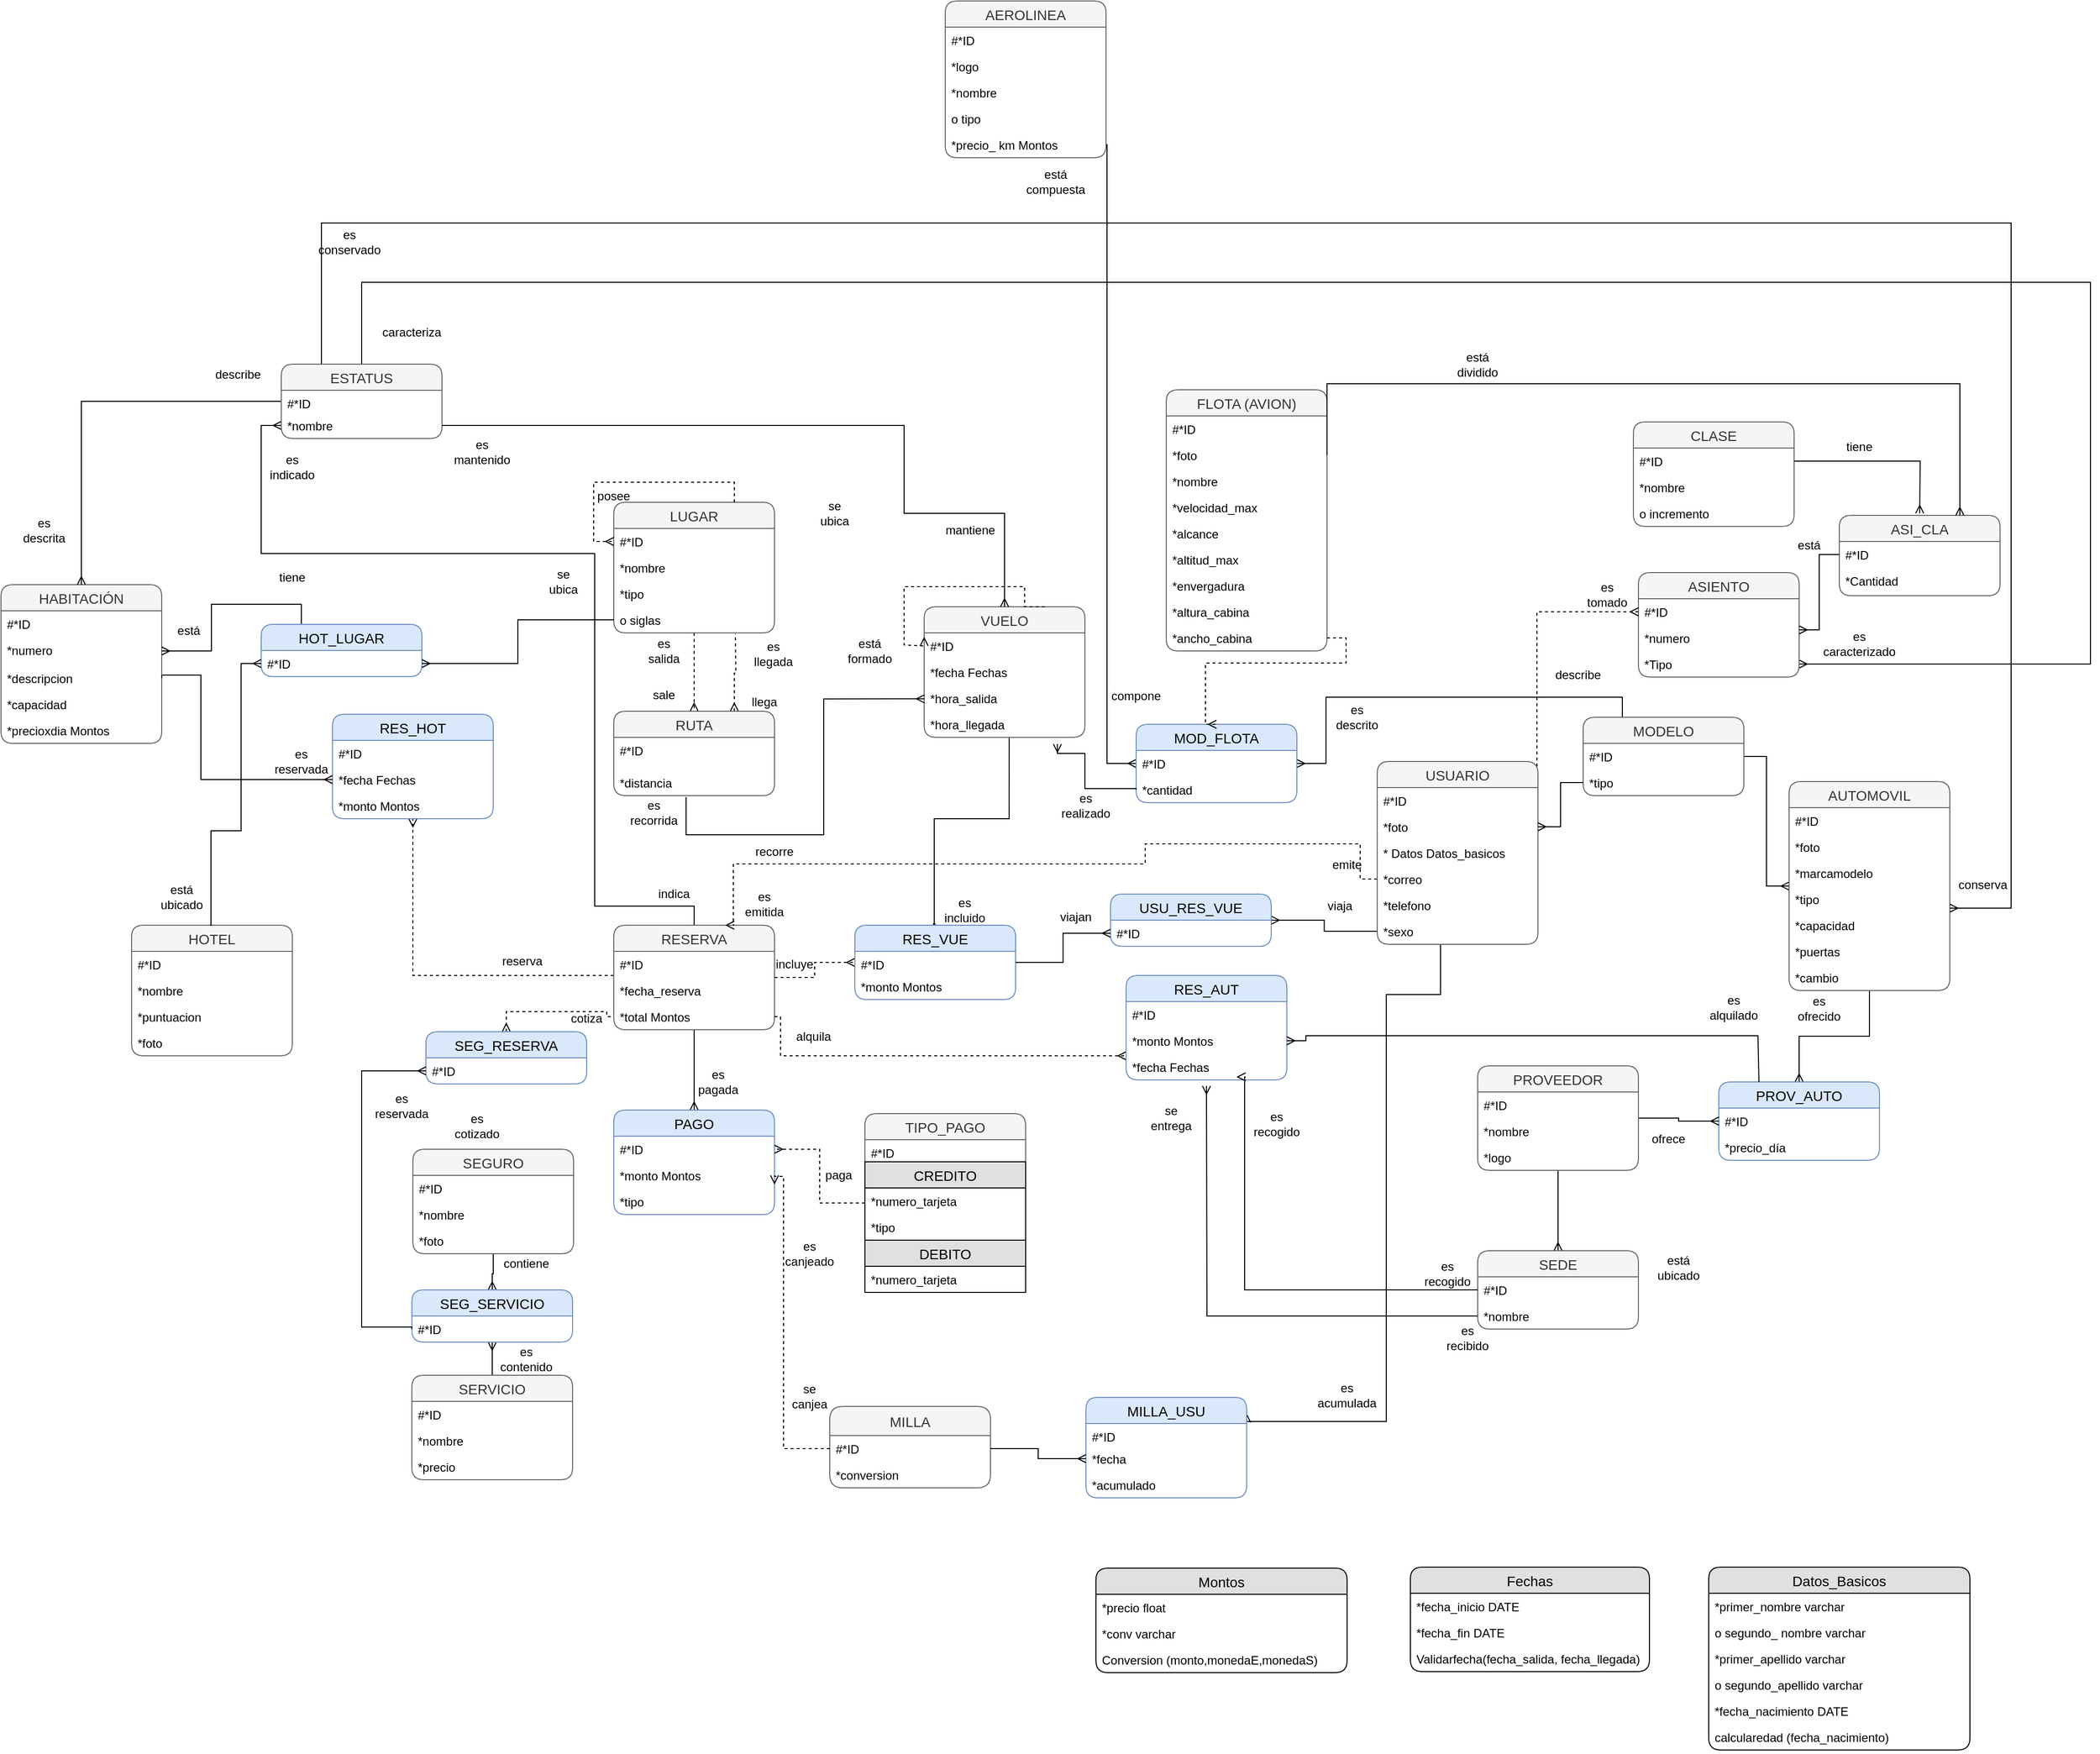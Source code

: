 <mxfile version="12.3.1" type="device" pages="1"><diagram id="pnEcu7bwTWXZjJqC7GsB" name="Page-1"><mxGraphModel dx="3245" dy="1889" grid="1" gridSize="10" guides="1" tooltips="1" connect="1" arrows="1" fold="1" page="1" pageScale="1" pageWidth="1169" pageHeight="827" math="0" shadow="0"><root><mxCell id="0"/><mxCell id="1" parent="0"/><mxCell id="kN4hCfbL1dTfPLFwTGe6-12" value="" style="edgeStyle=orthogonalEdgeStyle;rounded=0;orthogonalLoop=1;jettySize=auto;html=1;endArrow=ERmany;endFill=0;entryX=0.5;entryY=0;entryDx=0;entryDy=0;dashed=1;" parent="1" source="kN4hCfbL1dTfPLFwTGe6-1" target="1pqPDot3-h15s1j_dwvb-1" edge="1"><mxGeometry relative="1" as="geometry"/></mxCell><mxCell id="kN4hCfbL1dTfPLFwTGe6-1" value="LUGAR" style="swimlane;fontStyle=0;childLayout=stackLayout;horizontal=1;startSize=26;fillColor=#f5f5f5;horizontalStack=0;resizeParent=1;resizeParentMax=0;resizeLast=0;collapsible=1;marginBottom=0;swimlaneFillColor=#ffffff;align=center;fontSize=14;rounded=1;strokeColor=#666666;fontColor=#333333;" parent="1" vertex="1"><mxGeometry x="170" y="69" width="160" height="130" as="geometry"/></mxCell><mxCell id="kN4hCfbL1dTfPLFwTGe6-2" value="#*ID" style="text;strokeColor=none;fillColor=none;spacingLeft=4;spacingRight=4;overflow=hidden;rotatable=0;points=[[0,0.5],[1,0.5]];portConstraint=eastwest;fontSize=12;" parent="kN4hCfbL1dTfPLFwTGe6-1" vertex="1"><mxGeometry y="26" width="160" height="26" as="geometry"/></mxCell><mxCell id="kN4hCfbL1dTfPLFwTGe6-3" value="*nombre" style="text;strokeColor=none;fillColor=none;spacingLeft=4;spacingRight=4;overflow=hidden;rotatable=0;points=[[0,0.5],[1,0.5]];portConstraint=eastwest;fontSize=12;" parent="kN4hCfbL1dTfPLFwTGe6-1" vertex="1"><mxGeometry y="52" width="160" height="26" as="geometry"/></mxCell><mxCell id="kN4hCfbL1dTfPLFwTGe6-4" value="*tipo" style="text;strokeColor=none;fillColor=none;spacingLeft=4;spacingRight=4;overflow=hidden;rotatable=0;points=[[0,0.5],[1,0.5]];portConstraint=eastwest;fontSize=12;" parent="kN4hCfbL1dTfPLFwTGe6-1" vertex="1"><mxGeometry y="78" width="160" height="26" as="geometry"/></mxCell><mxCell id="kN4hCfbL1dTfPLFwTGe6-5" style="edgeStyle=orthogonalEdgeStyle;rounded=0;orthogonalLoop=1;jettySize=auto;html=1;exitX=0.75;exitY=0;exitDx=0;exitDy=0;entryX=0;entryY=0.5;entryDx=0;entryDy=0;endArrow=ERmany;endFill=0;dashed=1;" parent="kN4hCfbL1dTfPLFwTGe6-1" source="kN4hCfbL1dTfPLFwTGe6-1" target="kN4hCfbL1dTfPLFwTGe6-2" edge="1"><mxGeometry relative="1" as="geometry"/></mxCell><mxCell id="g0Y4fmHacaAkn_VcuTzE-100" value="o siglas" style="text;strokeColor=none;fillColor=none;spacingLeft=4;spacingRight=4;overflow=hidden;rotatable=0;points=[[0,0.5],[1,0.5]];portConstraint=eastwest;fontSize=12;" parent="kN4hCfbL1dTfPLFwTGe6-1" vertex="1"><mxGeometry y="104" width="160" height="26" as="geometry"/></mxCell><mxCell id="kN4hCfbL1dTfPLFwTGe6-13" style="edgeStyle=orthogonalEdgeStyle;rounded=0;jumpStyle=arc;orthogonalLoop=1;jettySize=auto;html=1;exitX=0.75;exitY=0;exitDx=0;exitDy=0;endArrow=none;endFill=0;startArrow=ERmany;startFill=0;dashed=1;" parent="1" source="1pqPDot3-h15s1j_dwvb-1" edge="1"><mxGeometry relative="1" as="geometry"><mxPoint x="291" y="200" as="targetPoint"/></mxGeometry></mxCell><mxCell id="kN4hCfbL1dTfPLFwTGe6-83" value="" style="edgeStyle=orthogonalEdgeStyle;rounded=0;jumpStyle=arc;orthogonalLoop=1;jettySize=auto;html=1;startArrow=none;startFill=0;endArrow=ERmany;endFill=0;exitX=0.529;exitY=1.026;exitDx=0;exitDy=0;exitPerimeter=0;entryX=-0.282;entryY=1.533;entryDx=0;entryDy=0;entryPerimeter=0;" parent="1" source="g0Y4fmHacaAkn_VcuTzE-113" target="g0Y4fmHacaAkn_VcuTzE-55" edge="1"><mxGeometry relative="1" as="geometry"><mxPoint x="559.333" y="309.667" as="sourcePoint"/></mxGeometry></mxCell><mxCell id="kN4hCfbL1dTfPLFwTGe6-7" value="VUELO" style="swimlane;fontStyle=0;childLayout=stackLayout;horizontal=1;startSize=26;fillColor=#f5f5f5;horizontalStack=0;resizeParent=1;resizeParentMax=0;resizeLast=0;collapsible=1;marginBottom=0;swimlaneFillColor=#ffffff;align=center;fontSize=14;rounded=1;strokeColor=#666666;fontColor=#333333;" parent="1" vertex="1"><mxGeometry x="479" y="173" width="160" height="130" as="geometry"/></mxCell><mxCell id="kN4hCfbL1dTfPLFwTGe6-8" value="#*ID" style="text;strokeColor=none;fillColor=none;spacingLeft=4;spacingRight=4;overflow=hidden;rotatable=0;points=[[0,0.5],[1,0.5]];portConstraint=eastwest;fontSize=12;rounded=1;" parent="kN4hCfbL1dTfPLFwTGe6-7" vertex="1"><mxGeometry y="26" width="160" height="26" as="geometry"/></mxCell><mxCell id="kN4hCfbL1dTfPLFwTGe6-9" value="*fecha Fechas" style="text;strokeColor=none;fillColor=none;spacingLeft=4;spacingRight=4;overflow=hidden;rotatable=0;points=[[0,0.5],[1,0.5]];portConstraint=eastwest;fontSize=12;" parent="kN4hCfbL1dTfPLFwTGe6-7" vertex="1"><mxGeometry y="52" width="160" height="26" as="geometry"/></mxCell><mxCell id="kN4hCfbL1dTfPLFwTGe6-11" style="edgeStyle=orthogonalEdgeStyle;rounded=0;orthogonalLoop=1;jettySize=auto;html=1;exitX=0.75;exitY=0;exitDx=0;exitDy=0;entryX=0;entryY=0.5;entryDx=0;entryDy=0;endArrow=ERmany;endFill=0;dashed=1;jumpStyle=arc;" parent="kN4hCfbL1dTfPLFwTGe6-7" source="kN4hCfbL1dTfPLFwTGe6-7" target="kN4hCfbL1dTfPLFwTGe6-8" edge="1"><mxGeometry relative="1" as="geometry"><Array as="points"><mxPoint x="100"/><mxPoint x="100" y="-20"/><mxPoint x="-20" y="-20"/><mxPoint x="-20" y="38"/></Array></mxGeometry></mxCell><mxCell id="g0Y4fmHacaAkn_VcuTzE-106" value="*hora_salida&#10;" style="text;strokeColor=none;fillColor=none;spacingLeft=4;spacingRight=4;overflow=hidden;rotatable=0;points=[[0,0.5],[1,0.5]];portConstraint=eastwest;fontSize=12;" parent="kN4hCfbL1dTfPLFwTGe6-7" vertex="1"><mxGeometry y="78" width="160" height="26" as="geometry"/></mxCell><mxCell id="g0Y4fmHacaAkn_VcuTzE-113" value="*hora_llegada" style="text;strokeColor=none;fillColor=none;spacingLeft=4;spacingRight=4;overflow=hidden;rotatable=0;points=[[0,0.5],[1,0.5]];portConstraint=eastwest;fontSize=12;" parent="kN4hCfbL1dTfPLFwTGe6-7" vertex="1"><mxGeometry y="104" width="160" height="26" as="geometry"/></mxCell><mxCell id="kN4hCfbL1dTfPLFwTGe6-15" value="FLOTA (AVION)" style="swimlane;fontStyle=0;childLayout=stackLayout;horizontal=1;startSize=26;fillColor=#f5f5f5;horizontalStack=0;resizeParent=1;resizeParentMax=0;resizeLast=0;collapsible=1;marginBottom=0;swimlaneFillColor=#ffffff;align=center;fontSize=14;rounded=1;strokeColor=#666666;fontColor=#333333;" parent="1" vertex="1"><mxGeometry x="720" y="-43" width="160" height="260" as="geometry"/></mxCell><mxCell id="kN4hCfbL1dTfPLFwTGe6-16" value="#*ID" style="text;strokeColor=none;fillColor=none;spacingLeft=4;spacingRight=4;overflow=hidden;rotatable=0;points=[[0,0.5],[1,0.5]];portConstraint=eastwest;fontSize=12;" parent="kN4hCfbL1dTfPLFwTGe6-15" vertex="1"><mxGeometry y="26" width="160" height="26" as="geometry"/></mxCell><mxCell id="g0Y4fmHacaAkn_VcuTzE-29" value="*foto" style="text;strokeColor=none;fillColor=none;spacingLeft=4;spacingRight=4;overflow=hidden;rotatable=0;points=[[0,0.5],[1,0.5]];portConstraint=eastwest;fontSize=12;" parent="kN4hCfbL1dTfPLFwTGe6-15" vertex="1"><mxGeometry y="52" width="160" height="26" as="geometry"/></mxCell><mxCell id="kN4hCfbL1dTfPLFwTGe6-17" value="*nombre" style="text;strokeColor=none;fillColor=none;spacingLeft=4;spacingRight=4;overflow=hidden;rotatable=0;points=[[0,0.5],[1,0.5]];portConstraint=eastwest;fontSize=12;" parent="kN4hCfbL1dTfPLFwTGe6-15" vertex="1"><mxGeometry y="78" width="160" height="26" as="geometry"/></mxCell><mxCell id="kN4hCfbL1dTfPLFwTGe6-20" value="*velocidad_max" style="text;strokeColor=none;fillColor=none;spacingLeft=4;spacingRight=4;overflow=hidden;rotatable=0;points=[[0,0.5],[1,0.5]];portConstraint=eastwest;fontSize=12;" parent="kN4hCfbL1dTfPLFwTGe6-15" vertex="1"><mxGeometry y="104" width="160" height="26" as="geometry"/></mxCell><mxCell id="kN4hCfbL1dTfPLFwTGe6-29" value="*alcance" style="text;strokeColor=none;fillColor=none;spacingLeft=4;spacingRight=4;overflow=hidden;rotatable=0;points=[[0,0.5],[1,0.5]];portConstraint=eastwest;fontSize=12;" parent="kN4hCfbL1dTfPLFwTGe6-15" vertex="1"><mxGeometry y="130" width="160" height="26" as="geometry"/></mxCell><mxCell id="kN4hCfbL1dTfPLFwTGe6-30" value="*altitud_max" style="text;strokeColor=none;fillColor=none;spacingLeft=4;spacingRight=4;overflow=hidden;rotatable=0;points=[[0,0.5],[1,0.5]];portConstraint=eastwest;fontSize=12;" parent="kN4hCfbL1dTfPLFwTGe6-15" vertex="1"><mxGeometry y="156" width="160" height="26" as="geometry"/></mxCell><mxCell id="kN4hCfbL1dTfPLFwTGe6-28" value="*envergadura" style="text;strokeColor=none;fillColor=none;spacingLeft=4;spacingRight=4;overflow=hidden;rotatable=0;points=[[0,0.5],[1,0.5]];portConstraint=eastwest;fontSize=12;" parent="kN4hCfbL1dTfPLFwTGe6-15" vertex="1"><mxGeometry y="182" width="160" height="26" as="geometry"/></mxCell><mxCell id="kN4hCfbL1dTfPLFwTGe6-32" value="*altura_cabina" style="text;strokeColor=none;fillColor=none;spacingLeft=4;spacingRight=4;overflow=hidden;rotatable=0;points=[[0,0.5],[1,0.5]];portConstraint=eastwest;fontSize=12;" parent="kN4hCfbL1dTfPLFwTGe6-15" vertex="1"><mxGeometry y="208" width="160" height="26" as="geometry"/></mxCell><mxCell id="kN4hCfbL1dTfPLFwTGe6-31" value="*ancho_cabina" style="text;strokeColor=none;fillColor=none;spacingLeft=4;spacingRight=4;overflow=hidden;rotatable=0;points=[[0,0.5],[1,0.5]];portConstraint=eastwest;fontSize=12;" parent="kN4hCfbL1dTfPLFwTGe6-15" vertex="1"><mxGeometry y="234" width="160" height="26" as="geometry"/></mxCell><mxCell id="kN4hCfbL1dTfPLFwTGe6-166" value="" style="edgeStyle=orthogonalEdgeStyle;rounded=0;jumpStyle=arc;orthogonalLoop=1;jettySize=auto;html=1;startArrow=none;startFill=0;endArrow=ERmany;endFill=0;" parent="1" source="kN4hCfbL1dTfPLFwTGe6-34" target="kN4hCfbL1dTfPLFwTGe6-163" edge="1"><mxGeometry relative="1" as="geometry"/></mxCell><mxCell id="BTW5RE84EDPhtOjSR_kw-19" style="edgeStyle=orthogonalEdgeStyle;rounded=0;orthogonalLoop=1;jettySize=auto;html=1;exitX=0.25;exitY=0;exitDx=0;exitDy=0;entryX=1;entryY=0.5;entryDx=0;entryDy=0;endArrow=ERmany;endFill=0;" edge="1" parent="1" source="kN4hCfbL1dTfPLFwTGe6-34" target="d9RDXxKZecMQHI6oobLk-2"><mxGeometry relative="1" as="geometry"><Array as="points"><mxPoint x="1174" y="263"/><mxPoint x="879" y="263"/><mxPoint x="879" y="329"/></Array></mxGeometry></mxCell><mxCell id="kN4hCfbL1dTfPLFwTGe6-34" value="MODELO" style="swimlane;fontStyle=0;childLayout=stackLayout;horizontal=1;startSize=26;fillColor=#f5f5f5;horizontalStack=0;resizeParent=1;resizeParentMax=0;resizeLast=0;collapsible=1;marginBottom=0;swimlaneFillColor=#ffffff;align=center;fontSize=14;rounded=1;strokeColor=#666666;fontColor=#333333;" parent="1" vertex="1"><mxGeometry x="1135" y="283" width="160" height="78" as="geometry"/></mxCell><mxCell id="kN4hCfbL1dTfPLFwTGe6-35" value="#*ID" style="text;strokeColor=none;fillColor=none;spacingLeft=4;spacingRight=4;overflow=hidden;rotatable=0;points=[[0,0.5],[1,0.5]];portConstraint=eastwest;fontSize=12;" parent="kN4hCfbL1dTfPLFwTGe6-34" vertex="1"><mxGeometry y="26" width="160" height="26" as="geometry"/></mxCell><mxCell id="g0Y4fmHacaAkn_VcuTzE-30" value="*tipo" style="text;strokeColor=none;fillColor=none;spacingLeft=4;spacingRight=4;overflow=hidden;rotatable=0;points=[[0,0.5],[1,0.5]];portConstraint=eastwest;fontSize=12;" parent="kN4hCfbL1dTfPLFwTGe6-34" vertex="1"><mxGeometry y="52" width="160" height="26" as="geometry"/></mxCell><mxCell id="kN4hCfbL1dTfPLFwTGe6-170" value="" style="edgeStyle=orthogonalEdgeStyle;rounded=0;jumpStyle=arc;orthogonalLoop=1;jettySize=auto;html=1;startArrow=none;startFill=0;endArrow=ERmany;endFill=0;" parent="1" source="kN4hCfbL1dTfPLFwTGe6-163" target="kN4hCfbL1dTfPLFwTGe6-167" edge="1"><mxGeometry relative="1" as="geometry"/></mxCell><mxCell id="kN4hCfbL1dTfPLFwTGe6-163" value="AUTOMOVIL" style="swimlane;fontStyle=0;childLayout=stackLayout;horizontal=1;startSize=26;fillColor=#f5f5f5;horizontalStack=0;resizeParent=1;resizeParentMax=0;resizeLast=0;collapsible=1;marginBottom=0;swimlaneFillColor=#ffffff;align=center;fontSize=14;rounded=1;strokeColor=#666666;fontColor=#333333;" parent="1" vertex="1"><mxGeometry x="1340" y="347" width="160" height="208" as="geometry"/></mxCell><mxCell id="kN4hCfbL1dTfPLFwTGe6-164" value="#*ID" style="text;strokeColor=none;fillColor=none;spacingLeft=4;spacingRight=4;overflow=hidden;rotatable=0;points=[[0,0.5],[1,0.5]];portConstraint=eastwest;fontSize=12;" parent="kN4hCfbL1dTfPLFwTGe6-163" vertex="1"><mxGeometry y="26" width="160" height="26" as="geometry"/></mxCell><mxCell id="d9RDXxKZecMQHI6oobLk-21" value="*foto" style="text;strokeColor=none;fillColor=none;spacingLeft=4;spacingRight=4;overflow=hidden;rotatable=0;points=[[0,0.5],[1,0.5]];portConstraint=eastwest;fontSize=12;" parent="kN4hCfbL1dTfPLFwTGe6-163" vertex="1"><mxGeometry y="52" width="160" height="26" as="geometry"/></mxCell><mxCell id="kN4hCfbL1dTfPLFwTGe6-165" value="*marcamodelo" style="text;strokeColor=none;fillColor=none;spacingLeft=4;spacingRight=4;overflow=hidden;rotatable=0;points=[[0,0.5],[1,0.5]];portConstraint=eastwest;fontSize=12;" parent="kN4hCfbL1dTfPLFwTGe6-163" vertex="1"><mxGeometry y="78" width="160" height="26" as="geometry"/></mxCell><mxCell id="Cj9tTtjY-wxPWC4V7w6n-2" value="*tipo" style="text;strokeColor=none;fillColor=none;spacingLeft=4;spacingRight=4;overflow=hidden;rotatable=0;points=[[0,0.5],[1,0.5]];portConstraint=eastwest;fontSize=12;" parent="kN4hCfbL1dTfPLFwTGe6-163" vertex="1"><mxGeometry y="104" width="160" height="26" as="geometry"/></mxCell><mxCell id="D-hUk-WMNc73zGT-1aRg-34" value="*capacidad&#10;" style="text;strokeColor=none;fillColor=none;spacingLeft=4;spacingRight=4;overflow=hidden;rotatable=0;points=[[0,0.5],[1,0.5]];portConstraint=eastwest;fontSize=12;" parent="kN4hCfbL1dTfPLFwTGe6-163" vertex="1"><mxGeometry y="130" width="160" height="26" as="geometry"/></mxCell><mxCell id="D-hUk-WMNc73zGT-1aRg-35" value="*puertas" style="text;strokeColor=none;fillColor=none;spacingLeft=4;spacingRight=4;overflow=hidden;rotatable=0;points=[[0,0.5],[1,0.5]];portConstraint=eastwest;fontSize=12;" parent="kN4hCfbL1dTfPLFwTGe6-163" vertex="1"><mxGeometry y="156" width="160" height="26" as="geometry"/></mxCell><mxCell id="D-hUk-WMNc73zGT-1aRg-36" value="*cambio" style="text;strokeColor=none;fillColor=none;spacingLeft=4;spacingRight=4;overflow=hidden;rotatable=0;points=[[0,0.5],[1,0.5]];portConstraint=eastwest;fontSize=12;" parent="kN4hCfbL1dTfPLFwTGe6-163" vertex="1"><mxGeometry y="182" width="160" height="26" as="geometry"/></mxCell><mxCell id="kN4hCfbL1dTfPLFwTGe6-167" value="PROV_AUTO" style="swimlane;fontStyle=0;childLayout=stackLayout;horizontal=1;startSize=26;fillColor=#dae8fc;horizontalStack=0;resizeParent=1;resizeParentMax=0;resizeLast=0;collapsible=1;marginBottom=0;swimlaneFillColor=#ffffff;align=center;fontSize=14;strokeColor=#6c8ebf;rounded=1;" parent="1" vertex="1"><mxGeometry x="1270" y="646" width="160" height="78" as="geometry"/></mxCell><mxCell id="kN4hCfbL1dTfPLFwTGe6-168" value="#*ID" style="text;strokeColor=none;fillColor=none;spacingLeft=4;spacingRight=4;overflow=hidden;rotatable=0;points=[[0,0.5],[1,0.5]];portConstraint=eastwest;fontSize=12;rounded=1;" parent="kN4hCfbL1dTfPLFwTGe6-167" vertex="1"><mxGeometry y="26" width="160" height="26" as="geometry"/></mxCell><mxCell id="HTmZfM7qmZc96w6EqKsB-17" value="*precio_día" style="text;strokeColor=none;fillColor=none;spacingLeft=4;spacingRight=4;overflow=hidden;rotatable=0;points=[[0,0.5],[1,0.5]];portConstraint=eastwest;fontSize=12;" parent="kN4hCfbL1dTfPLFwTGe6-167" vertex="1"><mxGeometry y="52" width="160" height="26" as="geometry"/></mxCell><mxCell id="kN4hCfbL1dTfPLFwTGe6-174" value="" style="edgeStyle=orthogonalEdgeStyle;rounded=0;jumpStyle=arc;orthogonalLoop=1;jettySize=auto;html=1;startArrow=none;startFill=0;endArrow=ERmany;endFill=0;fillColor=#f5f5f5;strokeColor=#000000;" parent="1" source="kN4hCfbL1dTfPLFwTGe6-171" target="kN4hCfbL1dTfPLFwTGe6-168" edge="1"><mxGeometry relative="1" as="geometry"/></mxCell><mxCell id="HTmZfM7qmZc96w6EqKsB-5" value="" style="edgeStyle=orthogonalEdgeStyle;rounded=0;orthogonalLoop=1;jettySize=auto;html=1;endArrow=ERmany;endFill=0;" parent="1" source="kN4hCfbL1dTfPLFwTGe6-171" target="HTmZfM7qmZc96w6EqKsB-1" edge="1"><mxGeometry relative="1" as="geometry"/></mxCell><mxCell id="kN4hCfbL1dTfPLFwTGe6-171" value="PROVEEDOR" style="swimlane;fontStyle=0;childLayout=stackLayout;horizontal=1;startSize=26;fillColor=#f5f5f5;horizontalStack=0;resizeParent=1;resizeParentMax=0;resizeLast=0;collapsible=1;marginBottom=0;swimlaneFillColor=#ffffff;align=center;fontSize=14;strokeColor=#666666;rounded=1;fontColor=#333333;" parent="1" vertex="1"><mxGeometry x="1030" y="630" width="160" height="104" as="geometry"/></mxCell><mxCell id="kN4hCfbL1dTfPLFwTGe6-172" value="#*ID&#10;" style="text;strokeColor=none;fillColor=none;spacingLeft=4;spacingRight=4;overflow=hidden;rotatable=0;points=[[0,0.5],[1,0.5]];portConstraint=eastwest;fontSize=12;" parent="kN4hCfbL1dTfPLFwTGe6-171" vertex="1"><mxGeometry y="26" width="160" height="26" as="geometry"/></mxCell><mxCell id="kN4hCfbL1dTfPLFwTGe6-175" value="*nombre" style="text;strokeColor=none;fillColor=none;spacingLeft=4;spacingRight=4;overflow=hidden;rotatable=0;points=[[0,0.5],[1,0.5]];portConstraint=eastwest;fontSize=12;" parent="kN4hCfbL1dTfPLFwTGe6-171" vertex="1"><mxGeometry y="52" width="160" height="26" as="geometry"/></mxCell><mxCell id="g0Y4fmHacaAkn_VcuTzE-81" value="*logo&#10;" style="text;strokeColor=none;fillColor=none;spacingLeft=4;spacingRight=4;overflow=hidden;rotatable=0;points=[[0,0.5],[1,0.5]];portConstraint=eastwest;fontSize=12;" parent="kN4hCfbL1dTfPLFwTGe6-171" vertex="1"><mxGeometry y="78" width="160" height="26" as="geometry"/></mxCell><mxCell id="HTmZfM7qmZc96w6EqKsB-1" value="SEDE" style="swimlane;fontStyle=0;childLayout=stackLayout;horizontal=1;startSize=26;fillColor=#f5f5f5;horizontalStack=0;resizeParent=1;resizeParentMax=0;resizeLast=0;collapsible=1;marginBottom=0;swimlaneFillColor=#ffffff;align=center;fontSize=14;strokeColor=#666666;rounded=1;fontColor=#333333;" parent="1" vertex="1"><mxGeometry x="1030" y="814" width="160" height="78" as="geometry"/></mxCell><mxCell id="HTmZfM7qmZc96w6EqKsB-2" value="#*ID&#10;" style="text;strokeColor=none;fillColor=none;spacingLeft=4;spacingRight=4;overflow=hidden;rotatable=0;points=[[0,0.5],[1,0.5]];portConstraint=eastwest;fontSize=12;" parent="HTmZfM7qmZc96w6EqKsB-1" vertex="1"><mxGeometry y="26" width="160" height="26" as="geometry"/></mxCell><mxCell id="HTmZfM7qmZc96w6EqKsB-3" value="*nombre" style="text;strokeColor=none;fillColor=none;spacingLeft=4;spacingRight=4;overflow=hidden;rotatable=0;points=[[0,0.5],[1,0.5]];portConstraint=eastwest;fontSize=12;" parent="HTmZfM7qmZc96w6EqKsB-1" vertex="1"><mxGeometry y="52" width="160" height="26" as="geometry"/></mxCell><mxCell id="g0Y4fmHacaAkn_VcuTzE-8" value="" style="edgeStyle=orthogonalEdgeStyle;rounded=0;orthogonalLoop=1;jettySize=auto;html=1;endArrow=ERmany;endFill=0;entryX=0;entryY=0.5;entryDx=0;entryDy=0;exitX=1;exitY=0.5;exitDx=0;exitDy=0;" parent="1" source="1pqPDot3-h15s1j_dwvb-19" target="d9RDXxKZecMQHI6oobLk-1" edge="1"><mxGeometry relative="1" as="geometry"><mxPoint x="584.333" y="-46.5" as="targetPoint"/><Array as="points"><mxPoint x="661" y="329"/></Array></mxGeometry></mxCell><mxCell id="kN4hCfbL1dTfPLFwTGe6-22" value="AEROLINEA" style="swimlane;fontStyle=0;childLayout=stackLayout;horizontal=1;startSize=26;fillColor=#f5f5f5;horizontalStack=0;resizeParent=1;resizeParentMax=0;resizeLast=0;collapsible=1;marginBottom=0;swimlaneFillColor=#ffffff;align=center;fontSize=14;rounded=1;strokeColor=#666666;fontColor=#333333;" parent="1" vertex="1"><mxGeometry x="500" y="-430" width="160" height="156" as="geometry"/></mxCell><mxCell id="kN4hCfbL1dTfPLFwTGe6-23" value="#*ID" style="text;strokeColor=none;fillColor=none;spacingLeft=4;spacingRight=4;overflow=hidden;rotatable=0;points=[[0,0.5],[1,0.5]];portConstraint=eastwest;fontSize=12;" parent="kN4hCfbL1dTfPLFwTGe6-22" vertex="1"><mxGeometry y="26" width="160" height="26" as="geometry"/></mxCell><mxCell id="g0Y4fmHacaAkn_VcuTzE-1" value="*logo" style="text;strokeColor=none;fillColor=none;spacingLeft=4;spacingRight=4;overflow=hidden;rotatable=0;points=[[0,0.5],[1,0.5]];portConstraint=eastwest;fontSize=12;" parent="kN4hCfbL1dTfPLFwTGe6-22" vertex="1"><mxGeometry y="52" width="160" height="26" as="geometry"/></mxCell><mxCell id="kN4hCfbL1dTfPLFwTGe6-24" value="*nombre" style="text;strokeColor=none;fillColor=none;spacingLeft=4;spacingRight=4;overflow=hidden;rotatable=0;points=[[0,0.5],[1,0.5]];portConstraint=eastwest;fontSize=12;" parent="kN4hCfbL1dTfPLFwTGe6-22" vertex="1"><mxGeometry y="78" width="160" height="26" as="geometry"/></mxCell><mxCell id="kN4hCfbL1dTfPLFwTGe6-25" value="o tipo" style="text;strokeColor=none;fillColor=none;spacingLeft=4;spacingRight=4;overflow=hidden;rotatable=0;points=[[0,0.5],[1,0.5]];portConstraint=eastwest;fontSize=12;" parent="kN4hCfbL1dTfPLFwTGe6-22" vertex="1"><mxGeometry y="104" width="160" height="26" as="geometry"/></mxCell><mxCell id="1pqPDot3-h15s1j_dwvb-19" value="*precio_ km Montos" style="text;strokeColor=none;fillColor=none;spacingLeft=4;spacingRight=4;overflow=hidden;rotatable=0;points=[[0,0.5],[1,0.5]];portConstraint=eastwest;fontSize=12;" parent="kN4hCfbL1dTfPLFwTGe6-22" vertex="1"><mxGeometry y="130" width="160" height="26" as="geometry"/></mxCell><mxCell id="kN4hCfbL1dTfPLFwTGe6-63" value="CLASE" style="swimlane;fontStyle=0;childLayout=stackLayout;horizontal=1;startSize=26;fillColor=#f5f5f5;horizontalStack=0;resizeParent=1;resizeParentMax=0;resizeLast=0;collapsible=1;marginBottom=0;swimlaneFillColor=#ffffff;align=center;fontSize=14;rounded=1;strokeColor=#666666;fontColor=#333333;" parent="1" vertex="1"><mxGeometry x="1185" y="-11" width="160" height="104" as="geometry"/></mxCell><mxCell id="kN4hCfbL1dTfPLFwTGe6-64" value="#*ID" style="text;strokeColor=none;fillColor=none;spacingLeft=4;spacingRight=4;overflow=hidden;rotatable=0;points=[[0,0.5],[1,0.5]];portConstraint=eastwest;fontSize=12;" parent="kN4hCfbL1dTfPLFwTGe6-63" vertex="1"><mxGeometry y="26" width="160" height="26" as="geometry"/></mxCell><mxCell id="kN4hCfbL1dTfPLFwTGe6-65" value="*nombre" style="text;strokeColor=none;fillColor=none;spacingLeft=4;spacingRight=4;overflow=hidden;rotatable=0;points=[[0,0.5],[1,0.5]];portConstraint=eastwest;fontSize=12;" parent="kN4hCfbL1dTfPLFwTGe6-63" vertex="1"><mxGeometry y="52" width="160" height="26" as="geometry"/></mxCell><mxCell id="g0Y4fmHacaAkn_VcuTzE-37" value="o incremento" style="text;strokeColor=none;fillColor=none;spacingLeft=4;spacingRight=4;overflow=hidden;rotatable=0;points=[[0,0.5],[1,0.5]];portConstraint=eastwest;fontSize=12;" parent="kN4hCfbL1dTfPLFwTGe6-63" vertex="1"><mxGeometry y="78" width="160" height="26" as="geometry"/></mxCell><mxCell id="kN4hCfbL1dTfPLFwTGe6-80" value="" style="edgeStyle=orthogonalEdgeStyle;rounded=0;jumpStyle=arc;orthogonalLoop=1;jettySize=auto;html=1;startArrow=none;startFill=0;endArrow=ERmany;endFill=0;dashed=1;" parent="1" source="kN4hCfbL1dTfPLFwTGe6-67" target="kN4hCfbL1dTfPLFwTGe6-76" edge="1"><mxGeometry relative="1" as="geometry"/></mxCell><mxCell id="kN4hCfbL1dTfPLFwTGe6-89" value="" style="edgeStyle=orthogonalEdgeStyle;rounded=0;jumpStyle=arc;orthogonalLoop=1;jettySize=auto;html=1;startArrow=none;startFill=0;endArrow=ERmany;endFill=0;" parent="1" source="kN4hCfbL1dTfPLFwTGe6-67" target="kN4hCfbL1dTfPLFwTGe6-85" edge="1"><mxGeometry relative="1" as="geometry"/></mxCell><mxCell id="kN4hCfbL1dTfPLFwTGe6-110" value="" style="edgeStyle=orthogonalEdgeStyle;rounded=0;jumpStyle=arc;orthogonalLoop=1;jettySize=auto;html=1;startArrow=none;startFill=0;endArrow=ERmany;endFill=0;dashed=1;" parent="1" source="kN4hCfbL1dTfPLFwTGe6-67" target="kN4hCfbL1dTfPLFwTGe6-106" edge="1"><mxGeometry relative="1" as="geometry"><Array as="points"><mxPoint x="100" y="540"/><mxPoint x="100" y="540"/></Array></mxGeometry></mxCell><mxCell id="g0Y4fmHacaAkn_VcuTzE-136" style="edgeStyle=orthogonalEdgeStyle;rounded=0;orthogonalLoop=1;jettySize=auto;html=1;exitX=0.5;exitY=0;exitDx=0;exitDy=0;entryX=0;entryY=0.5;entryDx=0;entryDy=0;startArrow=none;startFill=0;endArrow=ERmany;endFill=0;strokeColor=#000000;" parent="1" source="kN4hCfbL1dTfPLFwTGe6-67" target="kN4hCfbL1dTfPLFwTGe6-191" edge="1"><mxGeometry relative="1" as="geometry"><Array as="points"><mxPoint x="250" y="471"/><mxPoint x="151" y="471"/><mxPoint x="151" y="120"/><mxPoint x="-181" y="120"/><mxPoint x="-181" y="-8"/></Array></mxGeometry></mxCell><mxCell id="kN4hCfbL1dTfPLFwTGe6-67" value="RESERVA" style="swimlane;fontStyle=0;childLayout=stackLayout;horizontal=1;startSize=26;fillColor=#f5f5f5;horizontalStack=0;resizeParent=1;resizeParentMax=0;resizeLast=0;collapsible=1;marginBottom=0;swimlaneFillColor=#ffffff;align=center;fontSize=14;rounded=1;strokeColor=#666666;fontColor=#333333;" parent="1" vertex="1"><mxGeometry x="170" y="490" width="160" height="104" as="geometry"/></mxCell><mxCell id="kN4hCfbL1dTfPLFwTGe6-68" value="#*ID" style="text;strokeColor=none;fillColor=none;spacingLeft=4;spacingRight=4;overflow=hidden;rotatable=0;points=[[0,0.5],[1,0.5]];portConstraint=eastwest;fontSize=12;" parent="kN4hCfbL1dTfPLFwTGe6-67" vertex="1"><mxGeometry y="26" width="160" height="26" as="geometry"/></mxCell><mxCell id="kN4hCfbL1dTfPLFwTGe6-69" value="*fecha_reserva" style="text;strokeColor=none;fillColor=none;spacingLeft=4;spacingRight=4;overflow=hidden;rotatable=0;points=[[0,0.5],[1,0.5]];portConstraint=eastwest;fontSize=12;" parent="kN4hCfbL1dTfPLFwTGe6-67" vertex="1"><mxGeometry y="52" width="160" height="26" as="geometry"/></mxCell><mxCell id="kN4hCfbL1dTfPLFwTGe6-70" value="*total Montos" style="text;strokeColor=none;fillColor=none;spacingLeft=4;spacingRight=4;overflow=hidden;rotatable=0;points=[[0,0.5],[1,0.5]];portConstraint=eastwest;fontSize=12;" parent="kN4hCfbL1dTfPLFwTGe6-67" vertex="1"><mxGeometry y="78" width="160" height="26" as="geometry"/></mxCell><mxCell id="kN4hCfbL1dTfPLFwTGe6-106" value="RES_HOT" style="swimlane;fontStyle=0;childLayout=stackLayout;horizontal=1;startSize=26;fillColor=#dae8fc;horizontalStack=0;resizeParent=1;resizeParentMax=0;resizeLast=0;collapsible=1;marginBottom=0;swimlaneFillColor=#ffffff;align=center;fontSize=14;strokeColor=#6c8ebf;rounded=1;" parent="1" vertex="1"><mxGeometry x="-110" y="280" width="160" height="104" as="geometry"/></mxCell><mxCell id="kN4hCfbL1dTfPLFwTGe6-107" value="#*ID" style="text;strokeColor=none;fillColor=none;spacingLeft=4;spacingRight=4;overflow=hidden;rotatable=0;points=[[0,0.5],[1,0.5]];portConstraint=eastwest;fontSize=12;rounded=1;" parent="kN4hCfbL1dTfPLFwTGe6-106" vertex="1"><mxGeometry y="26" width="160" height="26" as="geometry"/></mxCell><mxCell id="kN4hCfbL1dTfPLFwTGe6-113" value="*fecha Fechas" style="text;strokeColor=none;fillColor=none;spacingLeft=4;spacingRight=4;overflow=hidden;rotatable=0;points=[[0,0.5],[1,0.5]];portConstraint=eastwest;fontSize=12;" parent="kN4hCfbL1dTfPLFwTGe6-106" vertex="1"><mxGeometry y="52" width="160" height="26" as="geometry"/></mxCell><mxCell id="kN4hCfbL1dTfPLFwTGe6-109" value="*monto Montos" style="text;strokeColor=none;fillColor=none;spacingLeft=4;spacingRight=4;overflow=hidden;rotatable=0;points=[[0,0.5],[1,0.5]];portConstraint=eastwest;fontSize=12;" parent="kN4hCfbL1dTfPLFwTGe6-106" vertex="1"><mxGeometry y="78" width="160" height="26" as="geometry"/></mxCell><mxCell id="kN4hCfbL1dTfPLFwTGe6-114" value="HOTEL" style="swimlane;fontStyle=0;childLayout=stackLayout;horizontal=1;startSize=26;fillColor=#f5f5f5;horizontalStack=0;resizeParent=1;resizeParentMax=0;resizeLast=0;collapsible=1;marginBottom=0;swimlaneFillColor=#ffffff;align=center;fontSize=14;rounded=1;strokeColor=#666666;fontColor=#333333;" parent="1" vertex="1"><mxGeometry x="-310" y="490" width="160" height="130" as="geometry"/></mxCell><mxCell id="kN4hCfbL1dTfPLFwTGe6-115" value="#*ID" style="text;strokeColor=none;fillColor=none;spacingLeft=4;spacingRight=4;overflow=hidden;rotatable=0;points=[[0,0.5],[1,0.5]];portConstraint=eastwest;fontSize=12;" parent="kN4hCfbL1dTfPLFwTGe6-114" vertex="1"><mxGeometry y="26" width="160" height="26" as="geometry"/></mxCell><mxCell id="kN4hCfbL1dTfPLFwTGe6-116" value="*nombre" style="text;strokeColor=none;fillColor=none;spacingLeft=4;spacingRight=4;overflow=hidden;rotatable=0;points=[[0,0.5],[1,0.5]];portConstraint=eastwest;fontSize=12;" parent="kN4hCfbL1dTfPLFwTGe6-114" vertex="1"><mxGeometry y="52" width="160" height="26" as="geometry"/></mxCell><mxCell id="kN4hCfbL1dTfPLFwTGe6-118" value="*puntuacion " style="text;strokeColor=none;fillColor=none;spacingLeft=4;spacingRight=4;overflow=hidden;rotatable=0;points=[[0,0.5],[1,0.5]];portConstraint=eastwest;fontSize=12;" parent="kN4hCfbL1dTfPLFwTGe6-114" vertex="1"><mxGeometry y="78" width="160" height="26" as="geometry"/></mxCell><mxCell id="g0Y4fmHacaAkn_VcuTzE-151" value="*foto" style="text;strokeColor=none;fillColor=none;spacingLeft=4;spacingRight=4;overflow=hidden;rotatable=0;points=[[0,0.5],[1,0.5]];portConstraint=eastwest;fontSize=12;" parent="kN4hCfbL1dTfPLFwTGe6-114" vertex="1"><mxGeometry y="104" width="160" height="26" as="geometry"/></mxCell><mxCell id="kN4hCfbL1dTfPLFwTGe6-122" value="HABITACIÓN" style="swimlane;fontStyle=0;childLayout=stackLayout;horizontal=1;startSize=26;horizontalStack=0;resizeParent=1;resizeParentMax=0;resizeLast=0;collapsible=1;marginBottom=0;swimlaneFillColor=#ffffff;align=center;fontSize=14;rounded=1;fillColor=#f5f5f5;strokeColor=#666666;fontColor=#333333;" parent="1" vertex="1"><mxGeometry x="-440" y="151" width="160" height="158" as="geometry"/></mxCell><mxCell id="kN4hCfbL1dTfPLFwTGe6-123" value="#*ID" style="text;spacingLeft=4;spacingRight=4;overflow=hidden;rotatable=0;points=[[0,0.5],[1,0.5]];portConstraint=eastwest;fontSize=12;" parent="kN4hCfbL1dTfPLFwTGe6-122" vertex="1"><mxGeometry y="26" width="160" height="26" as="geometry"/></mxCell><mxCell id="d9RDXxKZecMQHI6oobLk-40" value="*numero" style="text;strokeColor=none;fillColor=none;spacingLeft=4;spacingRight=4;overflow=hidden;rotatable=0;points=[[0,0.5],[1,0.5]];portConstraint=eastwest;fontSize=12;" parent="kN4hCfbL1dTfPLFwTGe6-122" vertex="1"><mxGeometry y="52" width="160" height="28" as="geometry"/></mxCell><mxCell id="kN4hCfbL1dTfPLFwTGe6-125" value="*descripcion" style="text;strokeColor=none;fillColor=none;spacingLeft=4;spacingRight=4;overflow=hidden;rotatable=0;points=[[0,0.5],[1,0.5]];portConstraint=eastwest;fontSize=12;" parent="kN4hCfbL1dTfPLFwTGe6-122" vertex="1"><mxGeometry y="80" width="160" height="26" as="geometry"/></mxCell><mxCell id="kN4hCfbL1dTfPLFwTGe6-126" value="*capacidad" style="text;strokeColor=none;fillColor=none;spacingLeft=4;spacingRight=4;overflow=hidden;rotatable=0;points=[[0,0.5],[1,0.5]];portConstraint=eastwest;fontSize=12;" parent="kN4hCfbL1dTfPLFwTGe6-122" vertex="1"><mxGeometry y="106" width="160" height="26" as="geometry"/></mxCell><mxCell id="d9RDXxKZecMQHI6oobLk-41" value="*precioxdia Montos" style="text;strokeColor=none;fillColor=none;spacingLeft=4;spacingRight=4;overflow=hidden;rotatable=0;points=[[0,0.5],[1,0.5]];portConstraint=eastwest;fontSize=12;" parent="kN4hCfbL1dTfPLFwTGe6-122" vertex="1"><mxGeometry y="132" width="160" height="26" as="geometry"/></mxCell><mxCell id="kN4hCfbL1dTfPLFwTGe6-85" value="PAGO" style="swimlane;fontStyle=0;childLayout=stackLayout;horizontal=1;startSize=26;fillColor=#dae8fc;horizontalStack=0;resizeParent=1;resizeParentMax=0;resizeLast=0;collapsible=1;marginBottom=0;swimlaneFillColor=#ffffff;align=center;fontSize=14;strokeColor=#6c8ebf;rounded=1;" parent="1" vertex="1"><mxGeometry x="170" y="674" width="160" height="104" as="geometry"/></mxCell><mxCell id="kN4hCfbL1dTfPLFwTGe6-86" value="#*ID" style="text;strokeColor=none;fillColor=none;spacingLeft=4;spacingRight=4;overflow=hidden;rotatable=0;points=[[0,0.5],[1,0.5]];portConstraint=eastwest;fontSize=12;" parent="kN4hCfbL1dTfPLFwTGe6-85" vertex="1"><mxGeometry y="26" width="160" height="26" as="geometry"/></mxCell><mxCell id="kN4hCfbL1dTfPLFwTGe6-88" value="*monto Montos" style="text;strokeColor=none;fillColor=none;spacingLeft=4;spacingRight=4;overflow=hidden;rotatable=0;points=[[0,0.5],[1,0.5]];portConstraint=eastwest;fontSize=12;" parent="kN4hCfbL1dTfPLFwTGe6-85" vertex="1"><mxGeometry y="52" width="160" height="26" as="geometry"/></mxCell><mxCell id="d9RDXxKZecMQHI6oobLk-31" value="*tipo" style="text;strokeColor=none;fillColor=none;spacingLeft=4;spacingRight=4;overflow=hidden;rotatable=0;points=[[0,0.5],[1,0.5]];portConstraint=eastwest;fontSize=12;" parent="kN4hCfbL1dTfPLFwTGe6-85" vertex="1"><mxGeometry y="78" width="160" height="26" as="geometry"/></mxCell><mxCell id="kN4hCfbL1dTfPLFwTGe6-95" value="" style="edgeStyle=orthogonalEdgeStyle;rounded=0;jumpStyle=arc;orthogonalLoop=1;jettySize=auto;html=1;startArrow=none;startFill=0;endArrow=ERmany;endFill=0;dashed=1;" parent="1" source="kN4hCfbL1dTfPLFwTGe6-91" target="kN4hCfbL1dTfPLFwTGe6-86" edge="1"><mxGeometry relative="1" as="geometry"/></mxCell><mxCell id="kN4hCfbL1dTfPLFwTGe6-91" value="TIPO_PAGO" style="swimlane;fontStyle=0;childLayout=stackLayout;horizontal=1;startSize=26;fillColor=#f5f5f5;horizontalStack=0;resizeParent=1;resizeParentMax=0;resizeLast=0;collapsible=1;marginBottom=0;swimlaneFillColor=#ffffff;align=center;fontSize=14;rounded=1;strokeColor=#666666;fontColor=#333333;" parent="1" vertex="1"><mxGeometry x="420" y="677.5" width="160" height="178" as="geometry"/></mxCell><mxCell id="kN4hCfbL1dTfPLFwTGe6-92" value="#*ID" style="text;strokeColor=none;fillColor=none;spacingLeft=4;spacingRight=4;overflow=hidden;rotatable=0;points=[[0,0.5],[1,0.5]];portConstraint=eastwest;fontSize=12;" parent="kN4hCfbL1dTfPLFwTGe6-91" vertex="1"><mxGeometry y="26" width="160" height="22" as="geometry"/></mxCell><mxCell id="kN4hCfbL1dTfPLFwTGe6-96" value="CREDITO" style="swimlane;fontStyle=0;childLayout=stackLayout;horizontal=1;startSize=26;fillColor=#e0e0e0;horizontalStack=0;resizeParent=1;resizeParentMax=0;resizeLast=0;collapsible=1;marginBottom=0;swimlaneFillColor=#ffffff;align=center;fontSize=14;" parent="kN4hCfbL1dTfPLFwTGe6-91" vertex="1"><mxGeometry y="48" width="160" height="130" as="geometry"/></mxCell><mxCell id="kN4hCfbL1dTfPLFwTGe6-97" value="*numero_tarjeta" style="text;strokeColor=none;fillColor=none;spacingLeft=4;spacingRight=4;overflow=hidden;rotatable=0;points=[[0,0.5],[1,0.5]];portConstraint=eastwest;fontSize=12;" parent="kN4hCfbL1dTfPLFwTGe6-96" vertex="1"><mxGeometry y="26" width="160" height="26" as="geometry"/></mxCell><mxCell id="kN4hCfbL1dTfPLFwTGe6-98" value="*tipo" style="text;strokeColor=none;fillColor=none;spacingLeft=4;spacingRight=4;overflow=hidden;rotatable=0;points=[[0,0.5],[1,0.5]];portConstraint=eastwest;fontSize=12;" parent="kN4hCfbL1dTfPLFwTGe6-96" vertex="1"><mxGeometry y="52" width="160" height="26" as="geometry"/></mxCell><mxCell id="kN4hCfbL1dTfPLFwTGe6-100" value="DEBITO" style="swimlane;fontStyle=0;childLayout=stackLayout;horizontal=1;startSize=26;fillColor=#e0e0e0;horizontalStack=0;resizeParent=1;resizeParentMax=0;resizeLast=0;collapsible=1;marginBottom=0;swimlaneFillColor=#ffffff;align=center;fontSize=14;" parent="kN4hCfbL1dTfPLFwTGe6-96" vertex="1"><mxGeometry y="78" width="160" height="52" as="geometry"/></mxCell><mxCell id="kN4hCfbL1dTfPLFwTGe6-101" value="*numero_tarjeta" style="text;strokeColor=none;fillColor=none;spacingLeft=4;spacingRight=4;overflow=hidden;rotatable=0;points=[[0,0.5],[1,0.5]];portConstraint=eastwest;fontSize=12;" parent="kN4hCfbL1dTfPLFwTGe6-100" vertex="1"><mxGeometry y="26" width="160" height="26" as="geometry"/></mxCell><mxCell id="kN4hCfbL1dTfPLFwTGe6-179" value="" style="edgeStyle=orthogonalEdgeStyle;rounded=0;jumpStyle=arc;orthogonalLoop=1;jettySize=auto;html=1;startArrow=none;startFill=0;endArrow=ERmany;endFill=0;strokeColor=#000000;dashed=1;" parent="1" target="kN4hCfbL1dTfPLFwTGe6-176" edge="1"><mxGeometry relative="1" as="geometry"><mxPoint x="330" y="581" as="sourcePoint"/><Array as="points"><mxPoint x="336" y="581"/><mxPoint x="336" y="620"/></Array></mxGeometry></mxCell><mxCell id="kN4hCfbL1dTfPLFwTGe6-76" value="RES_VUE" style="swimlane;fontStyle=0;childLayout=stackLayout;horizontal=1;startSize=26;fillColor=#dae8fc;horizontalStack=0;resizeParent=1;resizeParentMax=0;resizeLast=0;collapsible=1;marginBottom=0;swimlaneFillColor=#ffffff;align=center;fontSize=14;strokeColor=#6c8ebf;rounded=1;" parent="1" vertex="1"><mxGeometry x="410" y="490" width="160" height="74" as="geometry"/></mxCell><mxCell id="kN4hCfbL1dTfPLFwTGe6-77" value="#*ID" style="text;strokeColor=none;fillColor=none;spacingLeft=4;spacingRight=4;overflow=hidden;rotatable=0;points=[[0,0.5],[1,0.5]];portConstraint=eastwest;fontSize=12;" parent="kN4hCfbL1dTfPLFwTGe6-76" vertex="1"><mxGeometry y="26" width="160" height="22" as="geometry"/></mxCell><mxCell id="kN4hCfbL1dTfPLFwTGe6-78" value="*monto Montos" style="text;strokeColor=none;fillColor=none;spacingLeft=4;spacingRight=4;overflow=hidden;rotatable=0;points=[[0,0.5],[1,0.5]];portConstraint=eastwest;fontSize=12;" parent="kN4hCfbL1dTfPLFwTGe6-76" vertex="1"><mxGeometry y="48" width="160" height="26" as="geometry"/></mxCell><mxCell id="kN4hCfbL1dTfPLFwTGe6-176" value="RES_AUT" style="swimlane;fontStyle=0;childLayout=stackLayout;horizontal=1;startSize=26;fillColor=#dae8fc;horizontalStack=0;resizeParent=1;resizeParentMax=0;resizeLast=0;collapsible=1;marginBottom=0;swimlaneFillColor=#ffffff;align=center;fontSize=14;strokeColor=#6c8ebf;rounded=1;" parent="1" vertex="1"><mxGeometry x="680" y="540" width="160" height="104" as="geometry"/></mxCell><mxCell id="kN4hCfbL1dTfPLFwTGe6-177" value="#*ID" style="text;strokeColor=none;fillColor=none;spacingLeft=4;spacingRight=4;overflow=hidden;rotatable=0;points=[[0,0.5],[1,0.5]];portConstraint=eastwest;fontSize=12;" parent="kN4hCfbL1dTfPLFwTGe6-176" vertex="1"><mxGeometry y="26" width="160" height="26" as="geometry"/></mxCell><mxCell id="kN4hCfbL1dTfPLFwTGe6-178" value="*monto Montos" style="text;strokeColor=none;fillColor=none;spacingLeft=4;spacingRight=4;overflow=hidden;rotatable=0;points=[[0,0.5],[1,0.5]];portConstraint=eastwest;fontSize=12;" parent="kN4hCfbL1dTfPLFwTGe6-176" vertex="1"><mxGeometry y="52" width="160" height="26" as="geometry"/></mxCell><mxCell id="BTW5RE84EDPhtOjSR_kw-24" value="*fecha Fechas" style="text;strokeColor=none;fillColor=none;spacingLeft=4;spacingRight=4;overflow=hidden;rotatable=0;points=[[0,0.5],[1,0.5]];portConstraint=eastwest;fontSize=12;" vertex="1" parent="kN4hCfbL1dTfPLFwTGe6-176"><mxGeometry y="78" width="160" height="26" as="geometry"/></mxCell><mxCell id="kN4hCfbL1dTfPLFwTGe6-185" value="" style="edgeStyle=orthogonalEdgeStyle;rounded=0;jumpStyle=arc;orthogonalLoop=1;jettySize=auto;html=1;startArrow=none;startFill=0;endArrow=ERmany;endFill=0;strokeColor=#000000;exitX=0.25;exitY=0;exitDx=0;exitDy=0;entryX=1;entryY=0.5;entryDx=0;entryDy=0;" parent="1" source="kN4hCfbL1dTfPLFwTGe6-167" target="kN4hCfbL1dTfPLFwTGe6-178" edge="1"><mxGeometry relative="1" as="geometry"><mxPoint x="990" y="680" as="sourcePoint"/><Array as="points"><mxPoint x="1309" y="600"/><mxPoint x="859" y="600"/><mxPoint x="859" y="616"/></Array><mxPoint x="840" y="650" as="targetPoint"/></mxGeometry></mxCell><mxCell id="kN4hCfbL1dTfPLFwTGe6-160" value="" style="edgeStyle=orthogonalEdgeStyle;rounded=0;jumpStyle=arc;orthogonalLoop=1;jettySize=auto;html=1;startArrow=none;startFill=0;endArrow=ERmany;endFill=0;exitX=0;exitY=0.5;exitDx=0;exitDy=0;" parent="1" target="kN4hCfbL1dTfPLFwTGe6-153" edge="1" source="D-hUk-WMNc73zGT-1aRg-31"><mxGeometry relative="1" as="geometry"><mxPoint x="880" y="435.667" as="sourcePoint"/></mxGeometry></mxCell><mxCell id="kN4hCfbL1dTfPLFwTGe6-153" value="USU_RES_VUE" style="swimlane;fontStyle=0;childLayout=stackLayout;horizontal=1;startSize=26;fillColor=#dae8fc;horizontalStack=0;resizeParent=1;resizeParentMax=0;resizeLast=0;collapsible=1;marginBottom=0;swimlaneFillColor=#ffffff;align=center;fontSize=14;strokeColor=#6c8ebf;rounded=1;" parent="1" vertex="1"><mxGeometry x="664.5" y="459" width="160" height="52" as="geometry"/></mxCell><mxCell id="kN4hCfbL1dTfPLFwTGe6-154" value="#*ID" style="text;strokeColor=none;fillColor=none;spacingLeft=4;spacingRight=4;overflow=hidden;rotatable=0;points=[[0,0.5],[1,0.5]];portConstraint=eastwest;fontSize=12;rounded=1;" parent="kN4hCfbL1dTfPLFwTGe6-153" vertex="1"><mxGeometry y="26" width="160" height="26" as="geometry"/></mxCell><mxCell id="kN4hCfbL1dTfPLFwTGe6-161" value="" style="edgeStyle=orthogonalEdgeStyle;rounded=0;jumpStyle=arc;orthogonalLoop=1;jettySize=auto;html=1;startArrow=none;startFill=0;endArrow=ERmany;endFill=0;entryX=0;entryY=0.5;entryDx=0;entryDy=0;" parent="1" source="kN4hCfbL1dTfPLFwTGe6-77" target="kN4hCfbL1dTfPLFwTGe6-154" edge="1"><mxGeometry relative="1" as="geometry"><mxPoint x="630" y="524" as="targetPoint"/></mxGeometry></mxCell><mxCell id="d9RDXxKZecMQHI6oobLk-13" style="edgeStyle=orthogonalEdgeStyle;rounded=0;orthogonalLoop=1;jettySize=auto;html=1;exitX=0.5;exitY=0;exitDx=0;exitDy=0;entryX=1;entryY=0.5;entryDx=0;entryDy=0;endArrow=ERmany;endFill=0;" parent="1" source="kN4hCfbL1dTfPLFwTGe6-189" target="d9RDXxKZecMQHI6oobLk-6" edge="1"><mxGeometry relative="1" as="geometry"><Array as="points"><mxPoint x="-81" y="-150"/><mxPoint x="1640" y="-150"/><mxPoint x="1640" y="230"/></Array></mxGeometry></mxCell><mxCell id="d9RDXxKZecMQHI6oobLk-42" style="edgeStyle=orthogonalEdgeStyle;rounded=0;orthogonalLoop=1;jettySize=auto;html=1;exitX=0;exitY=0.5;exitDx=0;exitDy=0;entryX=0.5;entryY=0;entryDx=0;entryDy=0;startArrow=none;startFill=0;endArrow=ERmany;endFill=0;" parent="1" source="kN4hCfbL1dTfPLFwTGe6-189" target="kN4hCfbL1dTfPLFwTGe6-122" edge="1"><mxGeometry relative="1" as="geometry"/></mxCell><mxCell id="kN4hCfbL1dTfPLFwTGe6-189" value="ESTATUS" style="swimlane;fontStyle=0;childLayout=stackLayout;horizontal=1;startSize=26;fillColor=#f5f5f5;horizontalStack=0;resizeParent=1;resizeParentMax=0;resizeLast=0;collapsible=1;marginBottom=0;swimlaneFillColor=#ffffff;align=center;fontSize=14;rounded=1;strokeColor=#666666;fontColor=#333333;" parent="1" vertex="1"><mxGeometry x="-161" y="-68.5" width="160" height="74" as="geometry"/></mxCell><mxCell id="kN4hCfbL1dTfPLFwTGe6-190" value="#*ID" style="text;strokeColor=none;fillColor=none;spacingLeft=4;spacingRight=4;overflow=hidden;rotatable=0;points=[[0,0.5],[1,0.5]];portConstraint=eastwest;fontSize=12;" parent="kN4hCfbL1dTfPLFwTGe6-189" vertex="1"><mxGeometry y="26" width="160" height="22" as="geometry"/></mxCell><mxCell id="kN4hCfbL1dTfPLFwTGe6-191" value="*nombre" style="text;strokeColor=none;fillColor=none;spacingLeft=4;spacingRight=4;overflow=hidden;rotatable=0;points=[[0,0.5],[1,0.5]];portConstraint=eastwest;fontSize=12;" parent="kN4hCfbL1dTfPLFwTGe6-189" vertex="1"><mxGeometry y="48" width="160" height="26" as="geometry"/></mxCell><mxCell id="1pqPDot3-h15s1j_dwvb-1" value="RUTA" style="swimlane;fontStyle=0;childLayout=stackLayout;horizontal=1;startSize=26;fillColor=#f5f5f5;horizontalStack=0;resizeParent=1;resizeParentMax=0;resizeLast=0;collapsible=1;marginBottom=0;swimlaneFillColor=#ffffff;align=center;fontSize=14;rounded=1;strokeColor=#666666;fontColor=#333333;" parent="1" vertex="1"><mxGeometry x="170" y="277" width="160" height="84" as="geometry"/></mxCell><mxCell id="1pqPDot3-h15s1j_dwvb-2" value="#*ID" style="text;strokeColor=none;fillColor=none;spacingLeft=4;spacingRight=4;overflow=hidden;rotatable=0;points=[[0,0.5],[1,0.5]];portConstraint=eastwest;fontSize=12;" parent="1pqPDot3-h15s1j_dwvb-1" vertex="1"><mxGeometry y="26" width="160" height="32" as="geometry"/></mxCell><mxCell id="1pqPDot3-h15s1j_dwvb-3" value="*distancia" style="text;strokeColor=none;fillColor=none;spacingLeft=4;spacingRight=4;overflow=hidden;rotatable=0;points=[[0,0.5],[1,0.5]];portConstraint=eastwest;fontSize=12;" parent="1pqPDot3-h15s1j_dwvb-1" vertex="1"><mxGeometry y="58" width="160" height="26" as="geometry"/></mxCell><mxCell id="1pqPDot3-h15s1j_dwvb-7" style="edgeStyle=orthogonalEdgeStyle;rounded=0;orthogonalLoop=1;jettySize=auto;html=1;endArrow=ERmany;endFill=0;entryX=0;entryY=0.5;entryDx=0;entryDy=0;exitX=0.45;exitY=1.06;exitDx=0;exitDy=0;exitPerimeter=0;" parent="1" source="1pqPDot3-h15s1j_dwvb-3" edge="1"><mxGeometry relative="1" as="geometry"><mxPoint x="479.333" y="264.667" as="targetPoint"/><mxPoint x="240" y="370" as="sourcePoint"/><Array as="points"><mxPoint x="242" y="400"/><mxPoint x="379" y="400"/></Array></mxGeometry></mxCell><mxCell id="D-hUk-WMNc73zGT-1aRg-5" value="" style="edgeStyle=orthogonalEdgeStyle;rounded=0;orthogonalLoop=1;jettySize=auto;html=1;endArrow=ERmany;endFill=0;" parent="1" source="1pqPDot3-h15s1j_dwvb-8" target="D-hUk-WMNc73zGT-1aRg-1" edge="1"><mxGeometry relative="1" as="geometry"/></mxCell><mxCell id="1pqPDot3-h15s1j_dwvb-8" value="SEGURO" style="swimlane;fontStyle=0;childLayout=stackLayout;horizontal=1;startSize=26;fillColor=#f5f5f5;horizontalStack=0;resizeParent=1;resizeParentMax=0;resizeLast=0;collapsible=1;marginBottom=0;swimlaneFillColor=#ffffff;align=center;fontSize=14;rounded=1;strokeColor=#666666;fontColor=#333333;" parent="1" vertex="1"><mxGeometry x="-30" y="713" width="160" height="104" as="geometry"/></mxCell><mxCell id="1pqPDot3-h15s1j_dwvb-9" value="#*ID" style="text;strokeColor=none;fillColor=none;spacingLeft=4;spacingRight=4;overflow=hidden;rotatable=0;points=[[0,0.5],[1,0.5]];portConstraint=eastwest;fontSize=12;" parent="1pqPDot3-h15s1j_dwvb-8" vertex="1"><mxGeometry y="26" width="160" height="26" as="geometry"/></mxCell><mxCell id="d9RDXxKZecMQHI6oobLk-50" value="*nombre" style="text;strokeColor=none;fillColor=none;spacingLeft=4;spacingRight=4;overflow=hidden;rotatable=0;points=[[0,0.5],[1,0.5]];portConstraint=eastwest;fontSize=12;" parent="1pqPDot3-h15s1j_dwvb-8" vertex="1"><mxGeometry y="52" width="160" height="26" as="geometry"/></mxCell><mxCell id="d9RDXxKZecMQHI6oobLk-51" value="*foto" style="text;strokeColor=none;fillColor=none;spacingLeft=4;spacingRight=4;overflow=hidden;rotatable=0;points=[[0,0.5],[1,0.5]];portConstraint=eastwest;fontSize=12;" parent="1pqPDot3-h15s1j_dwvb-8" vertex="1"><mxGeometry y="78" width="160" height="26" as="geometry"/></mxCell><mxCell id="D-hUk-WMNc73zGT-1aRg-10" value="" style="edgeStyle=orthogonalEdgeStyle;rounded=0;orthogonalLoop=1;jettySize=auto;html=1;endArrow=none;endFill=0;startArrow=ERmany;startFill=0;" parent="1" source="D-hUk-WMNc73zGT-1aRg-1" target="D-hUk-WMNc73zGT-1aRg-6" edge="1"><mxGeometry relative="1" as="geometry"/></mxCell><mxCell id="D-hUk-WMNc73zGT-1aRg-1" value="SEG_SERVICIO" style="swimlane;fontStyle=0;childLayout=stackLayout;horizontal=1;startSize=26;fillColor=#dae8fc;horizontalStack=0;resizeParent=1;resizeParentMax=0;resizeLast=0;collapsible=1;marginBottom=0;swimlaneFillColor=#ffffff;align=center;fontSize=14;rounded=1;strokeColor=#6c8ebf;" parent="1" vertex="1"><mxGeometry x="-31" y="853" width="160" height="52" as="geometry"/></mxCell><mxCell id="D-hUk-WMNc73zGT-1aRg-2" value="#*ID" style="text;strokeColor=none;fillColor=none;spacingLeft=4;spacingRight=4;overflow=hidden;rotatable=0;points=[[0,0.5],[1,0.5]];portConstraint=eastwest;fontSize=12;" parent="D-hUk-WMNc73zGT-1aRg-1" vertex="1"><mxGeometry y="26" width="160" height="26" as="geometry"/></mxCell><mxCell id="D-hUk-WMNc73zGT-1aRg-6" value="SERVICIO" style="swimlane;fontStyle=0;childLayout=stackLayout;horizontal=1;startSize=26;fillColor=#f5f5f5;horizontalStack=0;resizeParent=1;resizeParentMax=0;resizeLast=0;collapsible=1;marginBottom=0;swimlaneFillColor=#ffffff;align=center;fontSize=14;rounded=1;strokeColor=#666666;fontColor=#333333;" parent="1" vertex="1"><mxGeometry x="-31" y="938" width="160" height="104" as="geometry"/></mxCell><mxCell id="D-hUk-WMNc73zGT-1aRg-7" value="#*ID" style="text;strokeColor=none;fillColor=none;spacingLeft=4;spacingRight=4;overflow=hidden;rotatable=0;points=[[0,0.5],[1,0.5]];portConstraint=eastwest;fontSize=12;" parent="D-hUk-WMNc73zGT-1aRg-6" vertex="1"><mxGeometry y="26" width="160" height="26" as="geometry"/></mxCell><mxCell id="D-hUk-WMNc73zGT-1aRg-8" value="*nombre" style="text;strokeColor=none;fillColor=none;spacingLeft=4;spacingRight=4;overflow=hidden;rotatable=0;points=[[0,0.5],[1,0.5]];portConstraint=eastwest;fontSize=12;" parent="D-hUk-WMNc73zGT-1aRg-6" vertex="1"><mxGeometry y="52" width="160" height="26" as="geometry"/></mxCell><mxCell id="d9RDXxKZecMQHI6oobLk-52" value="*precio" style="text;strokeColor=none;fillColor=none;spacingLeft=4;spacingRight=4;overflow=hidden;rotatable=0;points=[[0,0.5],[1,0.5]];portConstraint=eastwest;fontSize=12;" parent="D-hUk-WMNc73zGT-1aRg-6" vertex="1"><mxGeometry y="78" width="160" height="26" as="geometry"/></mxCell><mxCell id="1pqPDot3-h15s1j_dwvb-13" value="ASIENTO" style="swimlane;fontStyle=0;childLayout=stackLayout;horizontal=1;startSize=26;fillColor=#f5f5f5;horizontalStack=0;resizeParent=1;resizeParentMax=0;resizeLast=0;collapsible=1;marginBottom=0;swimlaneFillColor=#ffffff;align=center;fontSize=14;rounded=1;strokeColor=#666666;fontColor=#333333;" parent="1" vertex="1"><mxGeometry x="1190" y="139" width="160" height="104" as="geometry"/></mxCell><mxCell id="1pqPDot3-h15s1j_dwvb-14" value="#*ID" style="text;strokeColor=none;fillColor=none;spacingLeft=4;spacingRight=4;overflow=hidden;rotatable=0;points=[[0,0.5],[1,0.5]];portConstraint=eastwest;fontSize=12;" parent="1pqPDot3-h15s1j_dwvb-13" vertex="1"><mxGeometry y="26" width="160" height="26" as="geometry"/></mxCell><mxCell id="d9RDXxKZecMQHI6oobLk-7" value="*numero" style="text;strokeColor=none;fillColor=none;spacingLeft=4;spacingRight=4;overflow=hidden;rotatable=0;points=[[0,0.5],[1,0.5]];portConstraint=eastwest;fontSize=12;" parent="1pqPDot3-h15s1j_dwvb-13" vertex="1"><mxGeometry y="52" width="160" height="26" as="geometry"/></mxCell><mxCell id="d9RDXxKZecMQHI6oobLk-6" value="*Tipo" style="text;strokeColor=none;fillColor=none;spacingLeft=4;spacingRight=4;overflow=hidden;rotatable=0;points=[[0,0.5],[1,0.5]];portConstraint=eastwest;fontSize=12;" parent="1pqPDot3-h15s1j_dwvb-13" vertex="1"><mxGeometry y="78" width="160" height="26" as="geometry"/></mxCell><mxCell id="g0Y4fmHacaAkn_VcuTzE-10" value="está compuesta" style="text;html=1;strokeColor=none;fillColor=none;align=center;verticalAlign=middle;whiteSpace=wrap;rounded=0;" parent="1" vertex="1"><mxGeometry x="590" y="-260" width="40" height="20" as="geometry"/></mxCell><mxCell id="g0Y4fmHacaAkn_VcuTzE-11" value="compone" style="text;html=1;strokeColor=none;fillColor=none;align=center;verticalAlign=middle;whiteSpace=wrap;rounded=0;" parent="1" vertex="1"><mxGeometry x="670" y="251" width="40" height="21" as="geometry"/></mxCell><mxCell id="g0Y4fmHacaAkn_VcuTzE-31" value="describe" style="text;html=1;strokeColor=none;fillColor=none;align=center;verticalAlign=middle;whiteSpace=wrap;rounded=0;" parent="1" vertex="1"><mxGeometry x="1110" y="231" width="40" height="20" as="geometry"/></mxCell><mxCell id="g0Y4fmHacaAkn_VcuTzE-32" value="es descrito" style="text;html=1;strokeColor=none;fillColor=none;align=center;verticalAlign=middle;whiteSpace=wrap;rounded=0;" parent="1" vertex="1"><mxGeometry x="890" y="273" width="40" height="20" as="geometry"/></mxCell><mxCell id="g0Y4fmHacaAkn_VcuTzE-40" value="está" style="text;html=1;strokeColor=none;fillColor=none;align=center;verticalAlign=middle;whiteSpace=wrap;rounded=0;" parent="1" vertex="1"><mxGeometry x="1340" y="102" width="40" height="20" as="geometry"/></mxCell><mxCell id="g0Y4fmHacaAkn_VcuTzE-41" value="tiene" style="text;html=1;strokeColor=none;fillColor=none;align=center;verticalAlign=middle;whiteSpace=wrap;rounded=0;" parent="1" vertex="1"><mxGeometry x="1390" y="4" width="40" height="20" as="geometry"/></mxCell><mxCell id="g0Y4fmHacaAkn_VcuTzE-42" value="es realizado" style="text;html=1;strokeColor=none;fillColor=none;align=center;verticalAlign=middle;whiteSpace=wrap;rounded=0;" parent="1" vertex="1"><mxGeometry x="620" y="361" width="40" height="20" as="geometry"/></mxCell><mxCell id="g0Y4fmHacaAkn_VcuTzE-49" value="está formado" style="text;html=1;strokeColor=none;fillColor=none;align=center;verticalAlign=middle;whiteSpace=wrap;rounded=0;" parent="1" vertex="1"><mxGeometry x="405" y="206.5" width="40" height="20" as="geometry"/></mxCell><mxCell id="g0Y4fmHacaAkn_VcuTzE-50" value="es recorrida" style="text;html=1;strokeColor=none;fillColor=none;align=center;verticalAlign=middle;whiteSpace=wrap;rounded=0;" parent="1" vertex="1"><mxGeometry x="190" y="368" width="40" height="20" as="geometry"/></mxCell><mxCell id="g0Y4fmHacaAkn_VcuTzE-51" value="recorre" style="text;html=1;strokeColor=none;fillColor=none;align=center;verticalAlign=middle;whiteSpace=wrap;rounded=0;" parent="1" vertex="1"><mxGeometry x="310" y="407" width="40" height="20" as="geometry"/></mxCell><mxCell id="g0Y4fmHacaAkn_VcuTzE-52" value="sale" style="text;html=1;strokeColor=none;fillColor=none;align=center;verticalAlign=middle;whiteSpace=wrap;rounded=0;" parent="1" vertex="1"><mxGeometry x="200" y="251" width="40" height="20" as="geometry"/></mxCell><mxCell id="g0Y4fmHacaAkn_VcuTzE-53" value="llega" style="text;html=1;strokeColor=none;fillColor=none;align=center;verticalAlign=middle;whiteSpace=wrap;rounded=0;" parent="1" vertex="1"><mxGeometry x="300" y="258" width="40" height="20" as="geometry"/></mxCell><mxCell id="g0Y4fmHacaAkn_VcuTzE-54" value="incluye" style="text;html=1;strokeColor=none;fillColor=none;align=center;verticalAlign=middle;whiteSpace=wrap;rounded=0;" parent="1" vertex="1"><mxGeometry x="330" y="519" width="40" height="20" as="geometry"/></mxCell><mxCell id="g0Y4fmHacaAkn_VcuTzE-55" value="es incluido" style="text;html=1;strokeColor=none;fillColor=none;align=center;verticalAlign=middle;whiteSpace=wrap;rounded=0;" parent="1" vertex="1"><mxGeometry x="500" y="465" width="39" height="20" as="geometry"/></mxCell><mxCell id="g0Y4fmHacaAkn_VcuTzE-56" value="viajan" style="text;html=1;strokeColor=none;fillColor=none;align=center;verticalAlign=middle;whiteSpace=wrap;rounded=0;" parent="1" vertex="1"><mxGeometry x="610" y="472" width="40" height="20" as="geometry"/></mxCell><mxCell id="BTW5RE84EDPhtOjSR_kw-15" value="viaja" style="text;html=1;strokeColor=none;fillColor=none;align=center;verticalAlign=middle;whiteSpace=wrap;rounded=0;" vertex="1" parent="1"><mxGeometry x="873" y="461" width="40" height="20" as="geometry"/></mxCell><mxCell id="g0Y4fmHacaAkn_VcuTzE-59" value="es tomado" style="text;html=1;strokeColor=none;fillColor=none;align=center;verticalAlign=middle;whiteSpace=wrap;rounded=0;" parent="1" vertex="1"><mxGeometry x="1138.5" y="151" width="40" height="20" as="geometry"/></mxCell><mxCell id="g0Y4fmHacaAkn_VcuTzE-63" value="posee" style="text;html=1;strokeColor=none;fillColor=none;align=center;verticalAlign=middle;whiteSpace=wrap;rounded=0;" parent="1" vertex="1"><mxGeometry x="150" y="53" width="40" height="20" as="geometry"/></mxCell><mxCell id="g0Y4fmHacaAkn_VcuTzE-65" value="se ubica" style="text;html=1;strokeColor=none;fillColor=none;align=center;verticalAlign=middle;whiteSpace=wrap;rounded=0;" parent="1" vertex="1"><mxGeometry x="100" y="138" width="40" height="20" as="geometry"/></mxCell><mxCell id="g0Y4fmHacaAkn_VcuTzE-66" value="está ubicado" style="text;html=1;strokeColor=none;fillColor=none;align=center;verticalAlign=middle;whiteSpace=wrap;rounded=0;" parent="1" vertex="1"><mxGeometry x="-280" y="452" width="40" height="20" as="geometry"/></mxCell><mxCell id="g0Y4fmHacaAkn_VcuTzE-67" value="es reservada" style="text;html=1;strokeColor=none;fillColor=none;align=center;verticalAlign=middle;whiteSpace=wrap;rounded=0;" parent="1" vertex="1"><mxGeometry x="-61" y="660" width="40" height="20" as="geometry"/></mxCell><mxCell id="g0Y4fmHacaAkn_VcuTzE-68" value="reserva" style="text;html=1;strokeColor=none;fillColor=none;align=center;verticalAlign=middle;whiteSpace=wrap;rounded=0;" parent="1" vertex="1"><mxGeometry x="59" y="516" width="40" height="20" as="geometry"/></mxCell><mxCell id="g0Y4fmHacaAkn_VcuTzE-73" value="emite" style="text;html=1;strokeColor=none;fillColor=none;align=center;verticalAlign=middle;whiteSpace=wrap;rounded=0;" parent="1" vertex="1"><mxGeometry x="880" y="420" width="40" height="20" as="geometry"/></mxCell><mxCell id="g0Y4fmHacaAkn_VcuTzE-74" value="es emitida" style="text;html=1;strokeColor=none;fillColor=none;align=center;verticalAlign=middle;whiteSpace=wrap;rounded=0;" parent="1" vertex="1"><mxGeometry x="300" y="459" width="40" height="20" as="geometry"/></mxCell><mxCell id="g0Y4fmHacaAkn_VcuTzE-75" value="es cotizado" style="text;html=1;strokeColor=none;fillColor=none;align=center;verticalAlign=middle;whiteSpace=wrap;rounded=0;" parent="1" vertex="1"><mxGeometry x="14" y="680" width="40" height="20" as="geometry"/></mxCell><mxCell id="g0Y4fmHacaAkn_VcuTzE-76" value="cotiza" style="text;html=1;strokeColor=none;fillColor=none;align=center;verticalAlign=middle;whiteSpace=wrap;rounded=0;" parent="1" vertex="1"><mxGeometry x="123" y="573" width="40" height="20" as="geometry"/></mxCell><mxCell id="g0Y4fmHacaAkn_VcuTzE-79" value="alquila" style="text;html=1;strokeColor=none;fillColor=none;align=center;verticalAlign=middle;whiteSpace=wrap;rounded=0;" parent="1" vertex="1"><mxGeometry x="349" y="591" width="40" height="20" as="geometry"/></mxCell><mxCell id="g0Y4fmHacaAkn_VcuTzE-80" value="es alquilado" style="text;html=1;strokeColor=none;fillColor=none;align=center;verticalAlign=middle;whiteSpace=wrap;rounded=0;" parent="1" vertex="1"><mxGeometry x="1265" y="562" width="40" height="20" as="geometry"/></mxCell><mxCell id="g0Y4fmHacaAkn_VcuTzE-82" value="ofrece" style="text;html=1;strokeColor=none;fillColor=none;align=center;verticalAlign=middle;whiteSpace=wrap;rounded=0;" parent="1" vertex="1"><mxGeometry x="1200" y="693" width="40" height="20" as="geometry"/></mxCell><mxCell id="g0Y4fmHacaAkn_VcuTzE-83" value="es ofrecido" style="text;html=1;strokeColor=none;fillColor=none;align=center;verticalAlign=middle;whiteSpace=wrap;rounded=0;" parent="1" vertex="1"><mxGeometry x="1350" y="563" width="40" height="20" as="geometry"/></mxCell><mxCell id="g0Y4fmHacaAkn_VcuTzE-89" value="es salida" style="text;html=1;strokeColor=none;fillColor=none;align=center;verticalAlign=middle;whiteSpace=wrap;rounded=0;" parent="1" vertex="1"><mxGeometry x="200" y="207" width="40" height="20" as="geometry"/></mxCell><mxCell id="g0Y4fmHacaAkn_VcuTzE-92" value="es llegada" style="text;html=1;strokeColor=none;fillColor=none;align=center;verticalAlign=middle;whiteSpace=wrap;rounded=0;" parent="1" vertex="1"><mxGeometry x="309" y="210" width="40" height="20" as="geometry"/></mxCell><mxCell id="g0Y4fmHacaAkn_VcuTzE-93" value="es recogido" style="text;html=1;strokeColor=none;fillColor=none;align=center;verticalAlign=middle;whiteSpace=wrap;rounded=0;" parent="1" vertex="1"><mxGeometry x="980" y="826.5" width="40" height="20" as="geometry"/></mxCell><mxCell id="g0Y4fmHacaAkn_VcuTzE-94" value="se entrega" style="text;html=1;strokeColor=none;fillColor=none;align=center;verticalAlign=middle;whiteSpace=wrap;rounded=0;" parent="1" vertex="1"><mxGeometry x="704.5" y="672" width="40" height="20" as="geometry"/></mxCell><mxCell id="g0Y4fmHacaAkn_VcuTzE-97" value="es pagada" style="text;html=1;strokeColor=none;fillColor=none;align=center;verticalAlign=middle;whiteSpace=wrap;rounded=0;" parent="1" vertex="1"><mxGeometry x="254" y="636" width="40" height="20" as="geometry"/></mxCell><mxCell id="g0Y4fmHacaAkn_VcuTzE-98" value="paga" style="text;html=1;strokeColor=none;fillColor=none;align=center;verticalAlign=middle;whiteSpace=wrap;rounded=0;" parent="1" vertex="1"><mxGeometry x="374" y="729" width="40" height="20" as="geometry"/></mxCell><mxCell id="g0Y4fmHacaAkn_VcuTzE-127" style="edgeStyle=orthogonalEdgeStyle;rounded=0;orthogonalLoop=1;jettySize=auto;html=1;exitX=1;exitY=0.5;exitDx=0;exitDy=0;entryX=0.5;entryY=0;entryDx=0;entryDy=0;startArrow=none;startFill=0;endArrow=ERmany;endFill=0;strokeColor=#000000;" parent="1" source="kN4hCfbL1dTfPLFwTGe6-191" target="kN4hCfbL1dTfPLFwTGe6-7" edge="1"><mxGeometry relative="1" as="geometry"><Array as="points"><mxPoint x="459" y="-7"/><mxPoint x="459" y="80"/><mxPoint x="559" y="80"/></Array></mxGeometry></mxCell><mxCell id="g0Y4fmHacaAkn_VcuTzE-128" value="es mantenido" style="text;html=1;strokeColor=none;fillColor=none;align=center;verticalAlign=middle;whiteSpace=wrap;rounded=0;" parent="1" vertex="1"><mxGeometry x="19" y="9" width="40" height="20" as="geometry"/></mxCell><mxCell id="g0Y4fmHacaAkn_VcuTzE-131" value="mantiene" style="text;html=1;strokeColor=none;fillColor=none;align=center;verticalAlign=middle;whiteSpace=wrap;rounded=0;" parent="1" vertex="1"><mxGeometry x="504.5" y="87" width="40" height="20" as="geometry"/></mxCell><mxCell id="g0Y4fmHacaAkn_VcuTzE-132" style="edgeStyle=orthogonalEdgeStyle;rounded=0;orthogonalLoop=1;jettySize=auto;html=1;startArrow=none;startFill=0;endArrow=ERmany;endFill=0;strokeColor=#000000;" parent="1" edge="1"><mxGeometry relative="1" as="geometry"><Array as="points"><mxPoint x="-121" y="-209"/><mxPoint x="1561" y="-209"/><mxPoint x="1561" y="473"/></Array><mxPoint x="1500" y="473" as="targetPoint"/><mxPoint x="-121" y="-69" as="sourcePoint"/></mxGeometry></mxCell><mxCell id="g0Y4fmHacaAkn_VcuTzE-133" value="es conservado" style="text;html=1;strokeColor=none;fillColor=none;align=center;verticalAlign=middle;whiteSpace=wrap;rounded=0;" parent="1" vertex="1"><mxGeometry x="-116" y="-200" width="46" height="20" as="geometry"/></mxCell><mxCell id="g0Y4fmHacaAkn_VcuTzE-135" value="conserva" style="text;html=1;strokeColor=none;fillColor=none;align=center;verticalAlign=middle;whiteSpace=wrap;rounded=0;" parent="1" vertex="1"><mxGeometry x="1513" y="440" width="40" height="20" as="geometry"/></mxCell><mxCell id="g0Y4fmHacaAkn_VcuTzE-137" value="indica" style="text;html=1;strokeColor=none;fillColor=none;align=center;verticalAlign=middle;whiteSpace=wrap;rounded=0;" parent="1" vertex="1"><mxGeometry x="210" y="449" width="40" height="20" as="geometry"/></mxCell><mxCell id="g0Y4fmHacaAkn_VcuTzE-140" value="es indicado" style="text;html=1;strokeColor=none;fillColor=none;align=center;verticalAlign=middle;whiteSpace=wrap;rounded=0;" parent="1" vertex="1"><mxGeometry x="-170" y="24" width="40" height="20" as="geometry"/></mxCell><mxCell id="g0Y4fmHacaAkn_VcuTzE-155" value="Montos" style="swimlane;fontStyle=0;childLayout=stackLayout;horizontal=1;startSize=26;fillColor=#e0e0e0;horizontalStack=0;resizeParent=1;resizeParentMax=0;resizeLast=0;collapsible=1;marginBottom=0;swimlaneFillColor=#ffffff;align=center;fontSize=14;rounded=1;" parent="1" vertex="1"><mxGeometry x="650" y="1130" width="250" height="104" as="geometry"/></mxCell><mxCell id="g0Y4fmHacaAkn_VcuTzE-157" value="*precio float" style="text;strokeColor=none;fillColor=none;spacingLeft=4;spacingRight=4;overflow=hidden;rotatable=0;points=[[0,0.5],[1,0.5]];portConstraint=eastwest;fontSize=12;" parent="g0Y4fmHacaAkn_VcuTzE-155" vertex="1"><mxGeometry y="26" width="250" height="26" as="geometry"/></mxCell><mxCell id="d9RDXxKZecMQHI6oobLk-57" value="*conv varchar" style="text;strokeColor=none;fillColor=none;spacingLeft=4;spacingRight=4;overflow=hidden;rotatable=0;points=[[0,0.5],[1,0.5]];portConstraint=eastwest;fontSize=12;" parent="g0Y4fmHacaAkn_VcuTzE-155" vertex="1"><mxGeometry y="52" width="250" height="26" as="geometry"/></mxCell><mxCell id="d9RDXxKZecMQHI6oobLk-58" value="Conversion (monto,monedaE,monedaS)" style="text;strokeColor=none;fillColor=none;spacingLeft=4;spacingRight=4;overflow=hidden;rotatable=0;points=[[0,0.5],[1,0.5]];portConstraint=eastwest;fontSize=12;" parent="g0Y4fmHacaAkn_VcuTzE-155" vertex="1"><mxGeometry y="78" width="250" height="26" as="geometry"/></mxCell><mxCell id="g0Y4fmHacaAkn_VcuTzE-159" value="Fechas" style="swimlane;fontStyle=0;childLayout=stackLayout;horizontal=1;startSize=26;fillColor=#e0e0e0;horizontalStack=0;resizeParent=1;resizeParentMax=0;resizeLast=0;collapsible=1;marginBottom=0;swimlaneFillColor=#ffffff;align=center;fontSize=14;rounded=1;" parent="1" vertex="1"><mxGeometry x="963" y="1129" width="238" height="104" as="geometry"/></mxCell><mxCell id="g0Y4fmHacaAkn_VcuTzE-160" value="*fecha_inicio DATE&#10; " style="text;strokeColor=none;fillColor=none;spacingLeft=4;spacingRight=4;overflow=hidden;rotatable=0;points=[[0,0.5],[1,0.5]];portConstraint=eastwest;fontSize=12;" parent="g0Y4fmHacaAkn_VcuTzE-159" vertex="1"><mxGeometry y="26" width="238" height="26" as="geometry"/></mxCell><mxCell id="g0Y4fmHacaAkn_VcuTzE-161" value="*fecha_fin DATE" style="text;strokeColor=none;fillColor=none;spacingLeft=4;spacingRight=4;overflow=hidden;rotatable=0;points=[[0,0.5],[1,0.5]];portConstraint=eastwest;fontSize=12;rounded=1;" parent="g0Y4fmHacaAkn_VcuTzE-159" vertex="1"><mxGeometry y="52" width="238" height="26" as="geometry"/></mxCell><mxCell id="d9RDXxKZecMQHI6oobLk-64" value="Validarfecha(fecha_salida, fecha_llegada)" style="text;strokeColor=none;fillColor=none;spacingLeft=4;spacingRight=4;overflow=hidden;rotatable=0;points=[[0,0.5],[1,0.5]];portConstraint=eastwest;fontSize=12;" parent="g0Y4fmHacaAkn_VcuTzE-159" vertex="1"><mxGeometry y="78" width="238" height="26" as="geometry"/></mxCell><mxCell id="HTmZfM7qmZc96w6EqKsB-7" value="se ubica" style="text;html=1;strokeColor=none;fillColor=none;align=center;verticalAlign=middle;whiteSpace=wrap;rounded=0;" parent="1" vertex="1"><mxGeometry x="370" y="70" width="40" height="20" as="geometry"/></mxCell><mxCell id="HTmZfM7qmZc96w6EqKsB-8" value="está ubicado" style="text;html=1;strokeColor=none;fillColor=none;align=center;verticalAlign=middle;whiteSpace=wrap;rounded=0;" parent="1" vertex="1"><mxGeometry x="1210" y="821" width="40" height="20" as="geometry"/></mxCell><mxCell id="HTmZfM7qmZc96w6EqKsB-12" style="edgeStyle=orthogonalEdgeStyle;rounded=0;orthogonalLoop=1;jettySize=auto;html=1;exitX=0;exitY=0.5;exitDx=0;exitDy=0;startArrow=none;startFill=0;endArrow=ERmany;endFill=0;" parent="1" source="HTmZfM7qmZc96w6EqKsB-2" edge="1"><mxGeometry relative="1" as="geometry"><Array as="points"><mxPoint x="798" y="853"/></Array><mxPoint x="799" y="641" as="targetPoint"/></mxGeometry></mxCell><mxCell id="HTmZfM7qmZc96w6EqKsB-13" value="es recibido" style="text;html=1;strokeColor=none;fillColor=none;align=center;verticalAlign=middle;whiteSpace=wrap;rounded=0;" parent="1" vertex="1"><mxGeometry x="1000" y="890" width="40" height="22" as="geometry"/></mxCell><mxCell id="HTmZfM7qmZc96w6EqKsB-14" value="es recogido" style="text;html=1;strokeColor=none;fillColor=none;align=center;verticalAlign=middle;whiteSpace=wrap;rounded=0;" parent="1" vertex="1"><mxGeometry x="810" y="677.5" width="40" height="20" as="geometry"/></mxCell><mxCell id="D-hUk-WMNc73zGT-1aRg-11" value="contiene" style="text;html=1;strokeColor=none;fillColor=none;align=center;verticalAlign=middle;whiteSpace=wrap;rounded=0;" parent="1" vertex="1"><mxGeometry x="63" y="817" width="40" height="20" as="geometry"/></mxCell><mxCell id="D-hUk-WMNc73zGT-1aRg-12" value="es contenido" style="text;html=1;strokeColor=none;fillColor=none;align=center;verticalAlign=middle;whiteSpace=wrap;rounded=0;" parent="1" vertex="1"><mxGeometry x="63" y="911.5" width="40" height="20" as="geometry"/></mxCell><mxCell id="D-hUk-WMNc73zGT-1aRg-20" style="edgeStyle=orthogonalEdgeStyle;rounded=0;orthogonalLoop=1;jettySize=auto;html=1;exitX=0.5;exitY=0;exitDx=0;exitDy=0;entryX=0;entryY=0.5;entryDx=0;entryDy=0;dashed=1;startArrow=ERmany;startFill=0;endArrow=none;endFill=0;" parent="1" source="D-hUk-WMNc73zGT-1aRg-13" target="kN4hCfbL1dTfPLFwTGe6-70" edge="1"><mxGeometry relative="1" as="geometry"/></mxCell><mxCell id="D-hUk-WMNc73zGT-1aRg-13" value="SEG_RESERVA" style="swimlane;fontStyle=0;childLayout=stackLayout;horizontal=1;startSize=26;fillColor=#dae8fc;horizontalStack=0;resizeParent=1;resizeParentMax=0;resizeLast=0;collapsible=1;marginBottom=0;swimlaneFillColor=#ffffff;align=center;fontSize=14;rounded=1;strokeColor=#6c8ebf;" parent="1" vertex="1"><mxGeometry x="-17" y="596" width="160" height="52" as="geometry"/></mxCell><mxCell id="D-hUk-WMNc73zGT-1aRg-14" value="#*ID" style="text;strokeColor=none;fillColor=none;spacingLeft=4;spacingRight=4;overflow=hidden;rotatable=0;points=[[0,0.5],[1,0.5]];portConstraint=eastwest;fontSize=12;" parent="D-hUk-WMNc73zGT-1aRg-13" vertex="1"><mxGeometry y="26" width="160" height="26" as="geometry"/></mxCell><mxCell id="D-hUk-WMNc73zGT-1aRg-19" style="edgeStyle=orthogonalEdgeStyle;rounded=0;orthogonalLoop=1;jettySize=auto;html=1;exitX=0;exitY=0.5;exitDx=0;exitDy=0;entryX=0;entryY=0.5;entryDx=0;entryDy=0;startArrow=ERmany;startFill=0;endArrow=none;endFill=0;" parent="1" source="D-hUk-WMNc73zGT-1aRg-14" target="D-hUk-WMNc73zGT-1aRg-2" edge="1"><mxGeometry relative="1" as="geometry"><Array as="points"><mxPoint x="-81" y="635"/><mxPoint x="-81" y="890"/></Array></mxGeometry></mxCell><mxCell id="D-hUk-WMNc73zGT-1aRg-32" style="edgeStyle=orthogonalEdgeStyle;rounded=0;orthogonalLoop=1;jettySize=auto;html=1;exitX=0;exitY=0.5;exitDx=0;exitDy=0;dashed=1;startArrow=ERmany;startFill=0;endArrow=none;endFill=0;entryX=1;entryY=0.5;entryDx=0;entryDy=0;" parent="1" source="1pqPDot3-h15s1j_dwvb-14" edge="1" target="D-hUk-WMNc73zGT-1aRg-29"><mxGeometry relative="1" as="geometry"><Array as="points"><mxPoint x="1089" y="178"/><mxPoint x="1089" y="349"/><mxPoint x="1073" y="349"/></Array><mxPoint x="1039" y="448" as="targetPoint"/></mxGeometry></mxCell><mxCell id="D-hUk-WMNc73zGT-1aRg-33" style="edgeStyle=orthogonalEdgeStyle;rounded=0;orthogonalLoop=1;jettySize=auto;html=1;exitX=0;exitY=0.5;exitDx=0;exitDy=0;entryX=0.75;entryY=0;entryDx=0;entryDy=0;dashed=1;startArrow=none;startFill=0;endArrow=ERmany;endFill=0;" parent="1" source="D-hUk-WMNc73zGT-1aRg-29" target="kN4hCfbL1dTfPLFwTGe6-67" edge="1"><mxGeometry relative="1" as="geometry"><Array as="points"><mxPoint x="913" y="444"/><mxPoint x="913" y="409"/><mxPoint x="699" y="409"/><mxPoint x="699" y="429"/><mxPoint x="289" y="429"/></Array></mxGeometry></mxCell><mxCell id="D-hUk-WMNc73zGT-1aRg-40" value="MILLA" style="swimlane;fontStyle=0;childLayout=stackLayout;horizontal=1;startSize=29;fillColor=#f5f5f5;horizontalStack=0;resizeParent=1;resizeParentMax=0;resizeLast=0;collapsible=1;marginBottom=0;swimlaneFillColor=#ffffff;align=center;fontSize=14;rounded=1;strokeColor=#666666;fontColor=#333333;" parent="1" vertex="1"><mxGeometry x="385" y="969" width="160" height="81" as="geometry"/></mxCell><mxCell id="D-hUk-WMNc73zGT-1aRg-41" value="#*ID" style="text;strokeColor=none;fillColor=none;spacingLeft=4;spacingRight=4;overflow=hidden;rotatable=0;points=[[0,0.5],[1,0.5]];portConstraint=eastwest;fontSize=12;" parent="D-hUk-WMNc73zGT-1aRg-40" vertex="1"><mxGeometry y="29" width="160" height="26" as="geometry"/></mxCell><mxCell id="D-hUk-WMNc73zGT-1aRg-42" value="*conversion" style="text;strokeColor=none;fillColor=none;spacingLeft=4;spacingRight=4;overflow=hidden;rotatable=0;points=[[0,0.5],[1,0.5]];portConstraint=eastwest;fontSize=12;" parent="D-hUk-WMNc73zGT-1aRg-40" vertex="1"><mxGeometry y="55" width="160" height="26" as="geometry"/></mxCell><mxCell id="D-hUk-WMNc73zGT-1aRg-43" style="edgeStyle=orthogonalEdgeStyle;rounded=0;orthogonalLoop=1;jettySize=auto;html=1;exitX=0;exitY=0.5;exitDx=0;exitDy=0;entryX=1;entryY=0.5;entryDx=0;entryDy=0;dashed=1;startArrow=none;startFill=0;endArrow=ERmany;endFill=0;" parent="1" source="D-hUk-WMNc73zGT-1aRg-41" target="kN4hCfbL1dTfPLFwTGe6-88" edge="1"><mxGeometry relative="1" as="geometry"><Array as="points"><mxPoint x="339" y="1011"/><mxPoint x="339" y="740"/></Array></mxGeometry></mxCell><mxCell id="D-hUk-WMNc73zGT-1aRg-44" value="es canjeado" style="text;html=1;strokeColor=none;fillColor=none;align=center;verticalAlign=middle;whiteSpace=wrap;rounded=0;" parent="1" vertex="1"><mxGeometry x="345" y="807" width="40" height="20" as="geometry"/></mxCell><mxCell id="D-hUk-WMNc73zGT-1aRg-45" value="se canjea" style="text;html=1;strokeColor=none;fillColor=none;align=center;verticalAlign=middle;whiteSpace=wrap;rounded=0;" parent="1" vertex="1"><mxGeometry x="345" y="949" width="40" height="20" as="geometry"/></mxCell><mxCell id="d9RDXxKZecMQHI6oobLk-28" style="edgeStyle=orthogonalEdgeStyle;rounded=0;orthogonalLoop=1;jettySize=auto;html=1;exitX=1;exitY=0.25;exitDx=0;exitDy=0;endArrow=none;endFill=0;startArrow=ERmany;startFill=0;entryX=0.5;entryY=1;entryDx=0;entryDy=0;" parent="1" source="D-hUk-WMNc73zGT-1aRg-46" edge="1" target="D-hUk-WMNc73zGT-1aRg-21"><mxGeometry relative="1" as="geometry"><mxPoint x="939" y="463" as="targetPoint"/><Array as="points"><mxPoint x="939" y="984"/><mxPoint x="939" y="559"/><mxPoint x="993" y="559"/><mxPoint x="993" y="509"/></Array></mxGeometry></mxCell><mxCell id="D-hUk-WMNc73zGT-1aRg-46" value="MILLA_USU" style="swimlane;fontStyle=0;childLayout=stackLayout;horizontal=1;startSize=26;fillColor=#dae8fc;horizontalStack=0;resizeParent=1;resizeParentMax=0;resizeLast=0;collapsible=1;marginBottom=0;swimlaneFillColor=#ffffff;align=center;fontSize=14;strokeColor=#6c8ebf;rounded=1;" parent="1" vertex="1"><mxGeometry x="640" y="960" width="160" height="100" as="geometry"/></mxCell><mxCell id="D-hUk-WMNc73zGT-1aRg-47" value="#*ID" style="text;strokeColor=none;fillColor=none;spacingLeft=4;spacingRight=4;overflow=hidden;rotatable=0;points=[[0,0.5],[1,0.5]];portConstraint=eastwest;fontSize=12;rounded=1;" parent="D-hUk-WMNc73zGT-1aRg-46" vertex="1"><mxGeometry y="26" width="160" height="22" as="geometry"/></mxCell><mxCell id="D-hUk-WMNc73zGT-1aRg-48" value="*fecha&#10;" style="text;strokeColor=none;fillColor=none;spacingLeft=4;spacingRight=4;overflow=hidden;rotatable=0;points=[[0,0.5],[1,0.5]];portConstraint=eastwest;fontSize=12;" parent="D-hUk-WMNc73zGT-1aRg-46" vertex="1"><mxGeometry y="48" width="160" height="26" as="geometry"/></mxCell><mxCell id="D-hUk-WMNc73zGT-1aRg-49" value="*acumulado" style="text;strokeColor=none;fillColor=none;spacingLeft=4;spacingRight=4;overflow=hidden;rotatable=0;points=[[0,0.5],[1,0.5]];portConstraint=eastwest;fontSize=12;" parent="D-hUk-WMNc73zGT-1aRg-46" vertex="1"><mxGeometry y="74" width="160" height="26" as="geometry"/></mxCell><mxCell id="D-hUk-WMNc73zGT-1aRg-54" style="edgeStyle=orthogonalEdgeStyle;rounded=0;orthogonalLoop=1;jettySize=auto;html=1;exitX=1;exitY=0.5;exitDx=0;exitDy=0;entryX=0;entryY=0.5;entryDx=0;entryDy=0;startArrow=none;startFill=0;endArrow=ERmany;endFill=0;" parent="1" source="D-hUk-WMNc73zGT-1aRg-41" target="D-hUk-WMNc73zGT-1aRg-48" edge="1"><mxGeometry relative="1" as="geometry"/></mxCell><mxCell id="d9RDXxKZecMQHI6oobLk-1" value="MOD_FLOTA" style="swimlane;fontStyle=0;childLayout=stackLayout;horizontal=1;startSize=26;fillColor=#dae8fc;horizontalStack=0;resizeParent=1;resizeParentMax=0;resizeLast=0;collapsible=1;marginBottom=0;swimlaneFillColor=#ffffff;align=center;fontSize=14;strokeColor=#6c8ebf;rounded=1;" parent="1" vertex="1"><mxGeometry x="690" y="290" width="160" height="78" as="geometry"/></mxCell><mxCell id="d9RDXxKZecMQHI6oobLk-2" value="#*ID" style="text;strokeColor=none;fillColor=none;spacingLeft=4;spacingRight=4;overflow=hidden;rotatable=0;points=[[0,0.5],[1,0.5]];portConstraint=eastwest;fontSize=12;rounded=1;" parent="d9RDXxKZecMQHI6oobLk-1" vertex="1"><mxGeometry y="26" width="160" height="26" as="geometry"/></mxCell><mxCell id="BTW5RE84EDPhtOjSR_kw-3" value="*cantidad" style="text;strokeColor=none;fillColor=none;spacingLeft=4;spacingRight=4;overflow=hidden;rotatable=0;points=[[0,0.5],[1,0.5]];portConstraint=eastwest;fontSize=12;" vertex="1" parent="d9RDXxKZecMQHI6oobLk-1"><mxGeometry y="52" width="160" height="26" as="geometry"/></mxCell><mxCell id="d9RDXxKZecMQHI6oobLk-4" style="edgeStyle=orthogonalEdgeStyle;rounded=0;orthogonalLoop=1;jettySize=auto;html=1;exitX=1;exitY=0.5;exitDx=0;exitDy=0;endArrow=ERmany;endFill=0;dashed=1;entryX=0.5;entryY=0;entryDx=0;entryDy=0;" parent="1" source="kN4hCfbL1dTfPLFwTGe6-31" edge="1" target="d9RDXxKZecMQHI6oobLk-1"><mxGeometry relative="1" as="geometry"><mxPoint x="920" y="221" as="targetPoint"/><Array as="points"><mxPoint x="899" y="204"/><mxPoint x="899" y="229"/><mxPoint x="759" y="229"/></Array></mxGeometry></mxCell><mxCell id="d9RDXxKZecMQHI6oobLk-8" value="ASI_CLA" style="swimlane;fontStyle=0;childLayout=stackLayout;horizontal=1;startSize=26;fillColor=#f5f5f5;horizontalStack=0;resizeParent=1;resizeParentMax=0;resizeLast=0;collapsible=1;marginBottom=0;swimlaneFillColor=#ffffff;align=center;fontSize=14;strokeColor=#666666;rounded=1;fontColor=#333333;" parent="1" vertex="1"><mxGeometry x="1390" y="82" width="160" height="80" as="geometry"/></mxCell><mxCell id="d9RDXxKZecMQHI6oobLk-9" value="#*ID" style="text;strokeColor=none;fillColor=none;spacingLeft=4;spacingRight=4;overflow=hidden;rotatable=0;points=[[0,0.5],[1,0.5]];portConstraint=eastwest;fontSize=12;rounded=1;" parent="d9RDXxKZecMQHI6oobLk-8" vertex="1"><mxGeometry y="26" width="160" height="26" as="geometry"/></mxCell><mxCell id="d9RDXxKZecMQHI6oobLk-10" value="*Cantidad" style="text;strokeColor=none;fillColor=none;spacingLeft=4;spacingRight=4;overflow=hidden;rotatable=0;points=[[0,0.5],[1,0.5]];portConstraint=eastwest;fontSize=12;" parent="d9RDXxKZecMQHI6oobLk-8" vertex="1"><mxGeometry y="52" width="160" height="28" as="geometry"/></mxCell><mxCell id="d9RDXxKZecMQHI6oobLk-11" style="edgeStyle=orthogonalEdgeStyle;rounded=0;orthogonalLoop=1;jettySize=auto;html=1;exitX=1;exitY=0.5;exitDx=0;exitDy=0;endArrow=ERmany;endFill=0;" parent="1" source="kN4hCfbL1dTfPLFwTGe6-64" edge="1"><mxGeometry relative="1" as="geometry"><mxPoint x="1470" y="80" as="targetPoint"/></mxGeometry></mxCell><mxCell id="d9RDXxKZecMQHI6oobLk-12" style="edgeStyle=orthogonalEdgeStyle;rounded=0;orthogonalLoop=1;jettySize=auto;html=1;exitX=0;exitY=0.5;exitDx=0;exitDy=0;endArrow=ERmany;endFill=0;" parent="1" source="d9RDXxKZecMQHI6oobLk-9" edge="1"><mxGeometry relative="1" as="geometry"><mxPoint x="1350" y="196" as="targetPoint"/><Array as="points"><mxPoint x="1370" y="121"/><mxPoint x="1370" y="196"/></Array></mxGeometry></mxCell><mxCell id="d9RDXxKZecMQHI6oobLk-14" value="caracteriza" style="text;html=1;strokeColor=none;fillColor=none;align=center;verticalAlign=middle;whiteSpace=wrap;rounded=0;" parent="1" vertex="1"><mxGeometry x="-51" y="-110" width="40" height="20" as="geometry"/></mxCell><mxCell id="d9RDXxKZecMQHI6oobLk-15" value="es caracterizado" style="text;html=1;strokeColor=none;fillColor=none;align=center;verticalAlign=middle;whiteSpace=wrap;rounded=0;" parent="1" vertex="1"><mxGeometry x="1390" y="200" width="40" height="20" as="geometry"/></mxCell><mxCell id="d9RDXxKZecMQHI6oobLk-27" style="edgeStyle=orthogonalEdgeStyle;rounded=0;orthogonalLoop=1;jettySize=auto;html=1;exitX=0;exitY=0.5;exitDx=0;exitDy=0;endArrow=ERmany;endFill=0;" parent="1" source="HTmZfM7qmZc96w6EqKsB-3" edge="1"><mxGeometry relative="1" as="geometry"><mxPoint x="760" y="650" as="targetPoint"/></mxGeometry></mxCell><mxCell id="d9RDXxKZecMQHI6oobLk-29" value="acumula" style="text;html=1;strokeColor=none;fillColor=none;align=center;verticalAlign=middle;whiteSpace=wrap;rounded=0;" parent="1" vertex="1"><mxGeometry x="960" y="482" width="40" height="22" as="geometry"/></mxCell><mxCell id="d9RDXxKZecMQHI6oobLk-30" value="es acumulada" style="text;html=1;strokeColor=none;fillColor=none;align=center;verticalAlign=middle;whiteSpace=wrap;rounded=0;" parent="1" vertex="1"><mxGeometry x="880" y="947" width="40" height="22" as="geometry"/></mxCell><mxCell id="d9RDXxKZecMQHI6oobLk-45" style="edgeStyle=orthogonalEdgeStyle;rounded=0;orthogonalLoop=1;jettySize=auto;html=1;exitX=0.25;exitY=0;exitDx=0;exitDy=0;entryX=1;entryY=0.5;entryDx=0;entryDy=0;startArrow=none;startFill=0;endArrow=ERmany;endFill=0;" parent="1" source="d9RDXxKZecMQHI6oobLk-32" target="d9RDXxKZecMQHI6oobLk-40" edge="1"><mxGeometry relative="1" as="geometry"/></mxCell><mxCell id="d9RDXxKZecMQHI6oobLk-32" value="HOT_LUGAR" style="swimlane;fontStyle=0;childLayout=stackLayout;horizontal=1;startSize=26;fillColor=#dae8fc;horizontalStack=0;resizeParent=1;resizeParentMax=0;resizeLast=0;collapsible=1;marginBottom=0;swimlaneFillColor=#ffffff;align=center;fontSize=14;strokeColor=#6c8ebf;rounded=1;" parent="1" vertex="1"><mxGeometry x="-181" y="190.5" width="160" height="52" as="geometry"/></mxCell><mxCell id="d9RDXxKZecMQHI6oobLk-33" value="#*ID" style="text;strokeColor=none;fillColor=none;spacingLeft=4;spacingRight=4;overflow=hidden;rotatable=0;points=[[0,0.5],[1,0.5]];portConstraint=eastwest;fontSize=12;rounded=1;" parent="d9RDXxKZecMQHI6oobLk-32" vertex="1"><mxGeometry y="26" width="160" height="26" as="geometry"/></mxCell><mxCell id="d9RDXxKZecMQHI6oobLk-37" style="edgeStyle=orthogonalEdgeStyle;rounded=0;orthogonalLoop=1;jettySize=auto;html=1;entryX=0.5;entryY=0;entryDx=0;entryDy=0;startArrow=ERmany;startFill=0;endArrow=none;endFill=0;exitX=0;exitY=0.5;exitDx=0;exitDy=0;" parent="1" source="d9RDXxKZecMQHI6oobLk-33" target="kN4hCfbL1dTfPLFwTGe6-114" edge="1"><mxGeometry relative="1" as="geometry"><mxPoint x="-181" y="301" as="sourcePoint"/><Array as="points"><mxPoint x="-201" y="230"/><mxPoint x="-201" y="396"/><mxPoint x="-231" y="396"/></Array></mxGeometry></mxCell><mxCell id="d9RDXxKZecMQHI6oobLk-38" style="edgeStyle=orthogonalEdgeStyle;rounded=0;orthogonalLoop=1;jettySize=auto;html=1;exitX=1;exitY=0.5;exitDx=0;exitDy=0;entryX=0;entryY=0.5;entryDx=0;entryDy=0;startArrow=ERmany;startFill=0;endArrow=none;endFill=0;" parent="1" source="d9RDXxKZecMQHI6oobLk-33" target="g0Y4fmHacaAkn_VcuTzE-100" edge="1"><mxGeometry relative="1" as="geometry"><mxPoint x="-20.667" y="276.333" as="sourcePoint"/></mxGeometry></mxCell><mxCell id="d9RDXxKZecMQHI6oobLk-43" value="es descrita" style="text;html=1;strokeColor=none;fillColor=none;align=center;verticalAlign=middle;whiteSpace=wrap;rounded=0;" parent="1" vertex="1"><mxGeometry x="-420" y="87" width="46" height="20" as="geometry"/></mxCell><mxCell id="d9RDXxKZecMQHI6oobLk-44" value="describe" style="text;html=1;strokeColor=none;fillColor=none;align=center;verticalAlign=middle;whiteSpace=wrap;rounded=0;" parent="1" vertex="1"><mxGeometry x="-227" y="-68.5" width="46" height="20" as="geometry"/></mxCell><mxCell id="d9RDXxKZecMQHI6oobLk-46" value="tiene" style="text;html=1;strokeColor=none;fillColor=none;align=center;verticalAlign=middle;whiteSpace=wrap;rounded=0;" parent="1" vertex="1"><mxGeometry x="-173" y="134" width="46" height="20" as="geometry"/></mxCell><mxCell id="d9RDXxKZecMQHI6oobLk-47" value="está" style="text;html=1;strokeColor=none;fillColor=none;align=center;verticalAlign=middle;whiteSpace=wrap;rounded=0;" parent="1" vertex="1"><mxGeometry x="-276" y="186.5" width="46" height="20" as="geometry"/></mxCell><mxCell id="d9RDXxKZecMQHI6oobLk-48" style="edgeStyle=orthogonalEdgeStyle;rounded=0;orthogonalLoop=1;jettySize=auto;html=1;exitX=1;exitY=0.5;exitDx=0;exitDy=0;entryX=0;entryY=0.5;entryDx=0;entryDy=0;startArrow=none;startFill=0;endArrow=ERmany;endFill=0;" parent="1" source="kN4hCfbL1dTfPLFwTGe6-125" target="kN4hCfbL1dTfPLFwTGe6-113" edge="1"><mxGeometry relative="1" as="geometry"><Array as="points"><mxPoint x="-241" y="241"/><mxPoint x="-241" y="345"/></Array></mxGeometry></mxCell><mxCell id="d9RDXxKZecMQHI6oobLk-49" value="es reservada" style="text;html=1;strokeColor=none;fillColor=none;align=center;verticalAlign=middle;whiteSpace=wrap;rounded=0;" parent="1" vertex="1"><mxGeometry x="-161" y="317" width="40" height="20" as="geometry"/></mxCell><mxCell id="d9RDXxKZecMQHI6oobLk-53" value="Datos_Basicos" style="swimlane;fontStyle=0;childLayout=stackLayout;horizontal=1;startSize=26;fillColor=#e0e0e0;horizontalStack=0;resizeParent=1;resizeParentMax=0;resizeLast=0;collapsible=1;marginBottom=0;swimlaneFillColor=#ffffff;align=center;fontSize=14;rounded=1;" parent="1" vertex="1"><mxGeometry x="1260" y="1129" width="260" height="182" as="geometry"/></mxCell><mxCell id="d9RDXxKZecMQHI6oobLk-54" value="*primer_nombre varchar" style="text;strokeColor=none;fillColor=none;spacingLeft=4;spacingRight=4;overflow=hidden;rotatable=0;points=[[0,0.5],[1,0.5]];portConstraint=eastwest;fontSize=12;" parent="d9RDXxKZecMQHI6oobLk-53" vertex="1"><mxGeometry y="26" width="260" height="26" as="geometry"/></mxCell><mxCell id="d9RDXxKZecMQHI6oobLk-55" value="o segundo_ nombre varchar&#10;" style="text;strokeColor=none;fillColor=none;spacingLeft=4;spacingRight=4;overflow=hidden;rotatable=0;points=[[0,0.5],[1,0.5]];portConstraint=eastwest;fontSize=12;rounded=1;" parent="d9RDXxKZecMQHI6oobLk-53" vertex="1"><mxGeometry y="52" width="260" height="26" as="geometry"/></mxCell><mxCell id="d9RDXxKZecMQHI6oobLk-65" value="*primer_apellido varchar" style="text;strokeColor=none;fillColor=none;spacingLeft=4;spacingRight=4;overflow=hidden;rotatable=0;points=[[0,0.5],[1,0.5]];portConstraint=eastwest;fontSize=12;" parent="d9RDXxKZecMQHI6oobLk-53" vertex="1"><mxGeometry y="78" width="260" height="26" as="geometry"/></mxCell><mxCell id="d9RDXxKZecMQHI6oobLk-66" value="o segundo_apellido varchar" style="text;strokeColor=none;fillColor=none;spacingLeft=4;spacingRight=4;overflow=hidden;rotatable=0;points=[[0,0.5],[1,0.5]];portConstraint=eastwest;fontSize=12;" parent="d9RDXxKZecMQHI6oobLk-53" vertex="1"><mxGeometry y="104" width="260" height="26" as="geometry"/></mxCell><mxCell id="d9RDXxKZecMQHI6oobLk-67" value="*fecha_nacimiento DATE" style="text;strokeColor=none;fillColor=none;spacingLeft=4;spacingRight=4;overflow=hidden;rotatable=0;points=[[0,0.5],[1,0.5]];portConstraint=eastwest;fontSize=12;" parent="d9RDXxKZecMQHI6oobLk-53" vertex="1"><mxGeometry y="130" width="260" height="26" as="geometry"/></mxCell><mxCell id="d9RDXxKZecMQHI6oobLk-68" value="calcularedad (fecha_nacimiento)" style="text;strokeColor=none;fillColor=none;spacingLeft=4;spacingRight=4;overflow=hidden;rotatable=0;points=[[0,0.5],[1,0.5]];portConstraint=eastwest;fontSize=12;" parent="d9RDXxKZecMQHI6oobLk-53" vertex="1"><mxGeometry y="156" width="260" height="26" as="geometry"/></mxCell><mxCell id="BTW5RE84EDPhtOjSR_kw-5" style="edgeStyle=orthogonalEdgeStyle;rounded=0;orthogonalLoop=1;jettySize=auto;html=1;exitX=0;exitY=0.5;exitDx=0;exitDy=0;entryX=0.829;entryY=1.256;entryDx=0;entryDy=0;endArrow=ERmany;endFill=0;entryPerimeter=0;" edge="1" parent="1" source="BTW5RE84EDPhtOjSR_kw-3" target="g0Y4fmHacaAkn_VcuTzE-113"><mxGeometry relative="1" as="geometry"><Array as="points"><mxPoint x="639" y="354"/><mxPoint x="639" y="319"/><mxPoint x="611" y="319"/></Array></mxGeometry></mxCell><mxCell id="D-hUk-WMNc73zGT-1aRg-21" value="USUARIO" style="swimlane;fontStyle=0;childLayout=stackLayout;horizontal=1;startSize=26;fillColor=#f5f5f5;horizontalStack=0;resizeParent=1;resizeParentMax=0;resizeLast=0;collapsible=1;marginBottom=0;swimlaneFillColor=#ffffff;align=center;fontSize=14;rounded=1;strokeColor=#666666;fontColor=#333333;" parent="1" vertex="1"><mxGeometry x="930" y="327" width="160" height="182" as="geometry"/></mxCell><mxCell id="D-hUk-WMNc73zGT-1aRg-22" value="#*ID" style="text;strokeColor=none;fillColor=none;spacingLeft=4;spacingRight=4;overflow=hidden;rotatable=0;points=[[0,0.5],[1,0.5]];portConstraint=eastwest;fontSize=12;" parent="D-hUk-WMNc73zGT-1aRg-21" vertex="1"><mxGeometry y="26" width="160" height="26" as="geometry"/></mxCell><mxCell id="D-hUk-WMNc73zGT-1aRg-23" value="*foto" style="text;strokeColor=none;fillColor=none;spacingLeft=4;spacingRight=4;overflow=hidden;rotatable=0;points=[[0,0.5],[1,0.5]];portConstraint=eastwest;fontSize=12;" parent="D-hUk-WMNc73zGT-1aRg-21" vertex="1"><mxGeometry y="52" width="160" height="26" as="geometry"/></mxCell><mxCell id="D-hUk-WMNc73zGT-1aRg-24" value="* Datos Datos_basicos" style="text;strokeColor=none;fillColor=none;spacingLeft=4;spacingRight=4;overflow=hidden;rotatable=0;points=[[0,0.5],[1,0.5]];portConstraint=eastwest;fontSize=12;" parent="D-hUk-WMNc73zGT-1aRg-21" vertex="1"><mxGeometry y="78" width="160" height="26" as="geometry"/></mxCell><mxCell id="D-hUk-WMNc73zGT-1aRg-29" value="*correo" style="text;strokeColor=none;fillColor=none;spacingLeft=4;spacingRight=4;overflow=hidden;rotatable=0;points=[[0,0.5],[1,0.5]];portConstraint=eastwest;fontSize=12;" parent="D-hUk-WMNc73zGT-1aRg-21" vertex="1"><mxGeometry y="104" width="160" height="26" as="geometry"/></mxCell><mxCell id="D-hUk-WMNc73zGT-1aRg-30" value="*telefono" style="text;strokeColor=none;fillColor=none;spacingLeft=4;spacingRight=4;overflow=hidden;rotatable=0;points=[[0,0.5],[1,0.5]];portConstraint=eastwest;fontSize=12;" parent="D-hUk-WMNc73zGT-1aRg-21" vertex="1"><mxGeometry y="130" width="160" height="26" as="geometry"/></mxCell><mxCell id="D-hUk-WMNc73zGT-1aRg-31" value="*sexo" style="text;strokeColor=none;fillColor=none;spacingLeft=4;spacingRight=4;overflow=hidden;rotatable=0;points=[[0,0.5],[1,0.5]];portConstraint=eastwest;fontSize=12;" parent="D-hUk-WMNc73zGT-1aRg-21" vertex="1"><mxGeometry y="156" width="160" height="26" as="geometry"/></mxCell><mxCell id="BTW5RE84EDPhtOjSR_kw-18" style="edgeStyle=orthogonalEdgeStyle;rounded=0;orthogonalLoop=1;jettySize=auto;html=1;exitX=0;exitY=0.5;exitDx=0;exitDy=0;entryX=1;entryY=0.5;entryDx=0;entryDy=0;endArrow=ERmany;endFill=0;" edge="1" parent="1" source="g0Y4fmHacaAkn_VcuTzE-30" target="D-hUk-WMNc73zGT-1aRg-23"><mxGeometry relative="1" as="geometry"/></mxCell><mxCell id="BTW5RE84EDPhtOjSR_kw-22" style="edgeStyle=orthogonalEdgeStyle;rounded=0;orthogonalLoop=1;jettySize=auto;html=1;exitX=1;exitY=0.5;exitDx=0;exitDy=0;entryX=0.75;entryY=0;entryDx=0;entryDy=0;endArrow=ERmany;endFill=0;" edge="1" parent="1" source="g0Y4fmHacaAkn_VcuTzE-29" target="d9RDXxKZecMQHI6oobLk-8"><mxGeometry relative="1" as="geometry"><Array as="points"><mxPoint x="881" y="-49"/><mxPoint x="1511" y="-49"/></Array></mxGeometry></mxCell><mxCell id="g0Y4fmHacaAkn_VcuTzE-35" value="está dividido" style="text;html=1;strokeColor=none;fillColor=none;align=center;verticalAlign=middle;whiteSpace=wrap;rounded=0;" parent="1" vertex="1"><mxGeometry x="1010" y="-78.5" width="40" height="20" as="geometry"/></mxCell></root></mxGraphModel></diagram></mxfile>